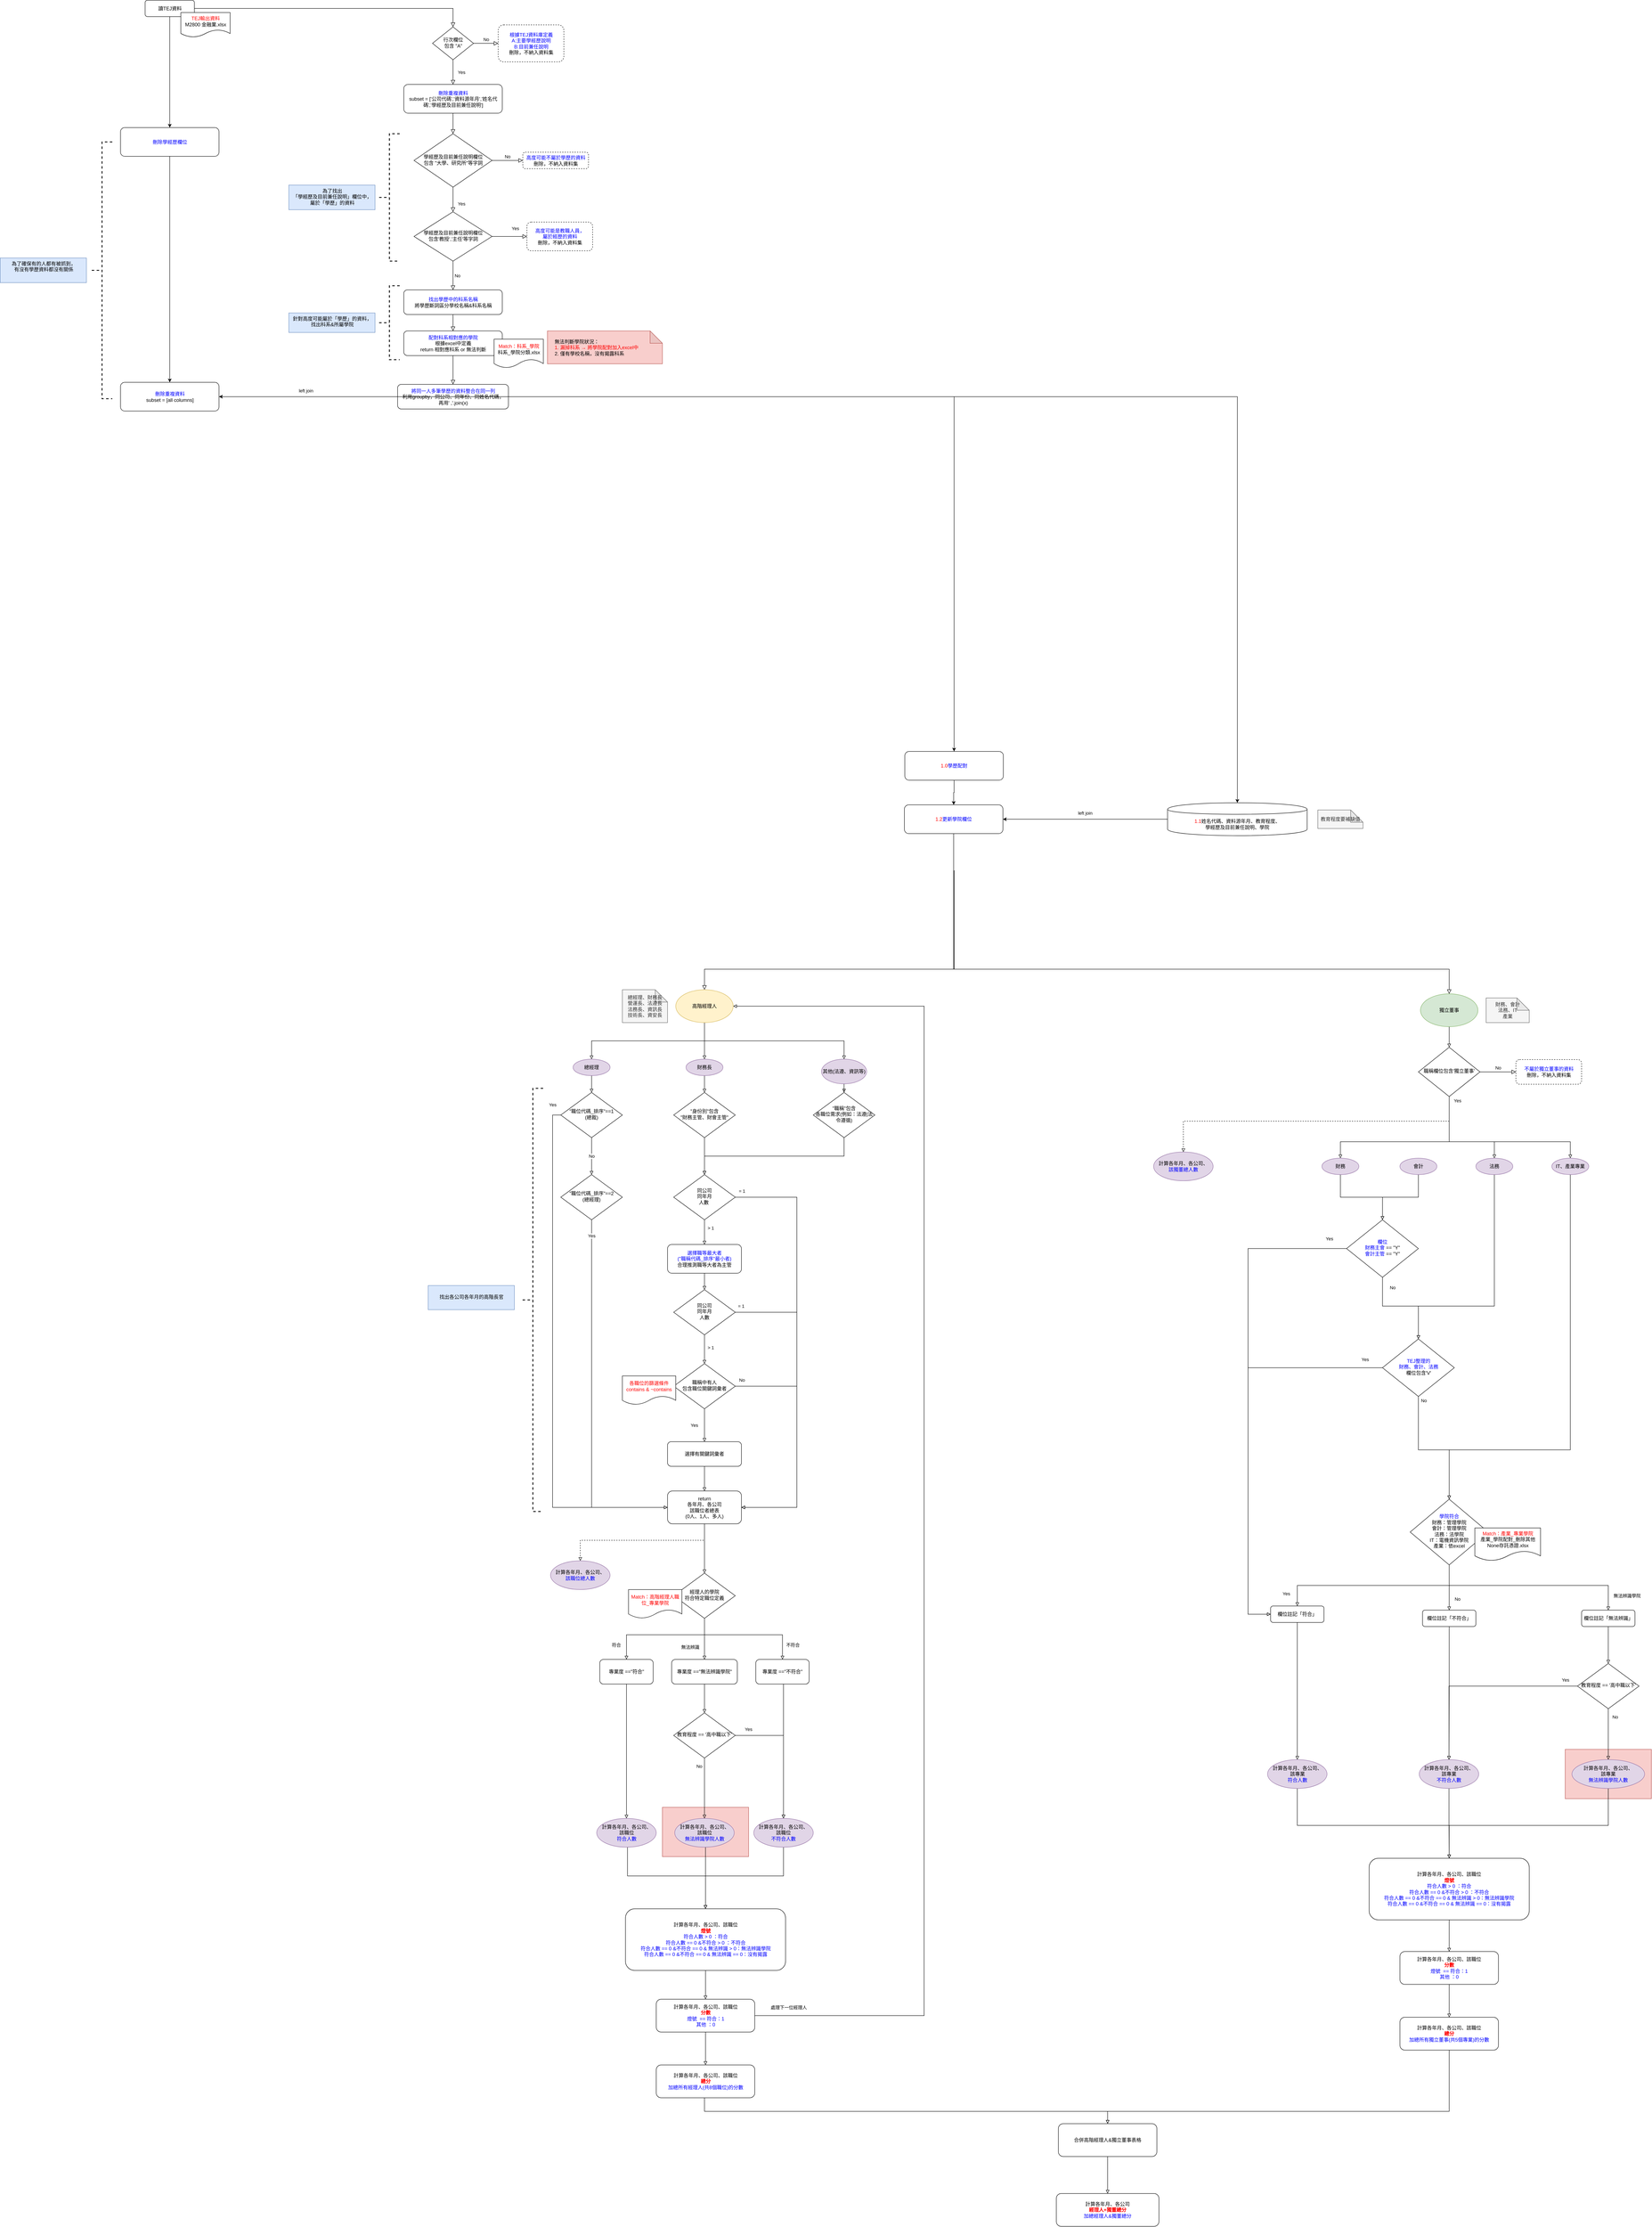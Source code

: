 <mxfile version="13.7.9" type="device"><diagram id="C5RBs43oDa-KdzZeNtuy" name="Page-1"><mxGraphModel dx="5224" dy="3943" grid="1" gridSize="10" guides="1" tooltips="1" connect="1" arrows="1" fold="1" page="1" pageScale="1" pageWidth="827" pageHeight="1169" math="0" shadow="0"><root><mxCell id="WIyWlLk6GJQsqaUBKTNV-0"/><mxCell id="WIyWlLk6GJQsqaUBKTNV-1" parent="WIyWlLk6GJQsqaUBKTNV-0"/><mxCell id="rvyFq_8QvXtlD0rD8RxL-137" value="" style="verticalLabelPosition=bottom;verticalAlign=top;html=1;shape=mxgraph.basic.rect;fillColor2=none;strokeWidth=1;size=20;indent=5;align=left;fillColor=#f8cecc;strokeColor=#b85450;" parent="WIyWlLk6GJQsqaUBKTNV-1" vertex="1"><mxGeometry x="1359.5" y="3039" width="210" height="120" as="geometry"/></mxCell><mxCell id="rvyFq_8QvXtlD0rD8RxL-136" value="" style="verticalLabelPosition=bottom;verticalAlign=top;html=1;shape=mxgraph.basic.rect;fillColor2=none;strokeWidth=1;size=20;indent=5;align=left;fillColor=#f8cecc;strokeColor=#b85450;" parent="WIyWlLk6GJQsqaUBKTNV-1" vertex="1"><mxGeometry x="-839.5" y="3180" width="210" height="120" as="geometry"/></mxCell><mxCell id="xKbTdakuD-3X9gBTIXZt-91" value="Yes" style="edgeStyle=orthogonalEdgeStyle;rounded=0;orthogonalLoop=1;jettySize=auto;html=1;exitX=0.5;exitY=1;exitDx=0;exitDy=0;endArrow=block;endFill=0;fontColor=#000000;entryX=0.5;entryY=0;entryDx=0;entryDy=0;" parent="WIyWlLk6GJQsqaUBKTNV-1" source="xKbTdakuD-3X9gBTIXZt-99" target="rvyFq_8QvXtlD0rD8RxL-77" edge="1"><mxGeometry x="-0.952" y="20" relative="1" as="geometry"><mxPoint x="1077" y="1469" as="sourcePoint"/><mxPoint x="1077" y="1590" as="targetPoint"/><Array as="points"><mxPoint x="1077" y="1560"/><mxPoint x="812" y="1560"/></Array><mxPoint as="offset"/></mxGeometry></mxCell><mxCell id="xKbTdakuD-3X9gBTIXZt-100" value="" style="edgeStyle=orthogonalEdgeStyle;rounded=0;orthogonalLoop=1;jettySize=auto;html=1;endArrow=block;endFill=0;fontColor=#000000;" parent="WIyWlLk6GJQsqaUBKTNV-1" source="xKbTdakuD-3X9gBTIXZt-45" target="xKbTdakuD-3X9gBTIXZt-99" edge="1"><mxGeometry relative="1" as="geometry"/></mxCell><mxCell id="xKbTdakuD-3X9gBTIXZt-45" value="獨立董事" style="ellipse;whiteSpace=wrap;html=1;align=center;fillColor=#d5e8d4;strokeColor=#82b366;" parent="WIyWlLk6GJQsqaUBKTNV-1" vertex="1"><mxGeometry x="1007" y="1200" width="140" height="80" as="geometry"/></mxCell><mxCell id="xKbTdakuD-3X9gBTIXZt-46" value="" style="rounded=0;html=1;jettySize=auto;orthogonalLoop=1;fontSize=11;endArrow=block;endFill=0;endSize=8;strokeWidth=1;shadow=0;labelBackgroundColor=none;edgeStyle=orthogonalEdgeStyle;exitX=0.5;exitY=1;exitDx=0;exitDy=0;entryX=0.5;entryY=0;entryDx=0;entryDy=0;" parent="WIyWlLk6GJQsqaUBKTNV-1" source="jXOqm_7uWf04aBcR4_aA-45" target="rvyFq_8QvXtlD0rD8RxL-0" edge="1"><mxGeometry y="20" relative="1" as="geometry"><mxPoint as="offset"/><mxPoint x="-50" y="1100" as="sourcePoint"/><mxPoint x="-1080" y="1170" as="targetPoint"/><Array as="points"><mxPoint x="-129" y="900"/><mxPoint x="-129" y="1140"/><mxPoint x="-737" y="1140"/></Array></mxGeometry></mxCell><mxCell id="xKbTdakuD-3X9gBTIXZt-47" value="" style="rounded=0;html=1;jettySize=auto;orthogonalLoop=1;fontSize=11;endArrow=block;endFill=0;endSize=8;strokeWidth=1;shadow=0;labelBackgroundColor=none;edgeStyle=orthogonalEdgeStyle;entryX=0.5;entryY=0;entryDx=0;entryDy=0;exitX=0.5;exitY=1;exitDx=0;exitDy=0;" parent="WIyWlLk6GJQsqaUBKTNV-1" source="jXOqm_7uWf04aBcR4_aA-45" target="xKbTdakuD-3X9gBTIXZt-45" edge="1"><mxGeometry y="20" relative="1" as="geometry"><mxPoint as="offset"/><mxPoint x="240" y="990" as="sourcePoint"/><mxPoint x="240" y="1060" as="targetPoint"/><Array as="points"><mxPoint x="-130" y="810"/><mxPoint x="-130" y="1140"/><mxPoint x="1077" y="1140"/></Array></mxGeometry></mxCell><mxCell id="xKbTdakuD-3X9gBTIXZt-49" value="總經理、財務長&lt;br&gt;營運長、法遵長&lt;br&gt;法務長、資訊長&lt;br&gt;技術長、資安長" style="shape=note;whiteSpace=wrap;html=1;backgroundOutline=1;darkOpacity=0.05;align=center;fillColor=#f5f5f5;strokeColor=#666666;fontColor=#333333;" parent="WIyWlLk6GJQsqaUBKTNV-1" vertex="1"><mxGeometry x="-937" y="1190" width="110" height="80" as="geometry"/></mxCell><mxCell id="rvyFq_8QvXtlD0rD8RxL-93" value="Yes" style="edgeStyle=orthogonalEdgeStyle;rounded=0;orthogonalLoop=1;jettySize=auto;html=1;entryX=0;entryY=0.5;entryDx=0;entryDy=0;endArrow=block;endFill=0;exitX=0;exitY=0.5;exitDx=0;exitDy=0;" parent="WIyWlLk6GJQsqaUBKTNV-1" source="rvyFq_8QvXtlD0rD8RxL-90" target="xKbTdakuD-3X9gBTIXZt-96" edge="1"><mxGeometry x="-0.91" y="-20" relative="1" as="geometry"><mxPoint x="724.5" y="2070" as="sourcePoint"/><Array as="points"><mxPoint x="587" y="2110"/><mxPoint x="587" y="2710"/></Array><mxPoint x="1" as="offset"/></mxGeometry></mxCell><mxCell id="xKbTdakuD-3X9gBTIXZt-95" value="Yes" style="edgeStyle=orthogonalEdgeStyle;rounded=0;orthogonalLoop=1;jettySize=auto;html=1;endArrow=block;endFill=0;fontColor=#000000;entryX=0.5;entryY=0;entryDx=0;entryDy=0;exitX=0.5;exitY=1;exitDx=0;exitDy=0;" parent="WIyWlLk6GJQsqaUBKTNV-1" source="xKbTdakuD-3X9gBTIXZt-89" target="xKbTdakuD-3X9gBTIXZt-96" edge="1"><mxGeometry x="0.872" y="-27" relative="1" as="geometry"><mxPoint x="1077" y="2500" as="targetPoint"/><mxPoint as="offset"/></mxGeometry></mxCell><mxCell id="xKbTdakuD-3X9gBTIXZt-105" value="No" style="edgeStyle=orthogonalEdgeStyle;rounded=0;orthogonalLoop=1;jettySize=auto;html=1;entryX=0.5;entryY=0;entryDx=0;entryDy=0;endArrow=block;endFill=0;fontColor=#000000;" parent="WIyWlLk6GJQsqaUBKTNV-1" source="xKbTdakuD-3X9gBTIXZt-89" target="xKbTdakuD-3X9gBTIXZt-104" edge="1"><mxGeometry x="0.5" y="20" relative="1" as="geometry"><Array as="points"><mxPoint x="1077" y="2650"/><mxPoint x="1077" y="2650"/></Array><mxPoint as="offset"/></mxGeometry></mxCell><mxCell id="xKbTdakuD-3X9gBTIXZt-107" value="無法辨識學院" style="edgeStyle=orthogonalEdgeStyle;rounded=0;orthogonalLoop=1;jettySize=auto;html=1;entryX=0.5;entryY=0;entryDx=0;entryDy=0;endArrow=block;endFill=0;fontColor=#000000;exitX=0.5;exitY=1;exitDx=0;exitDy=0;" parent="WIyWlLk6GJQsqaUBKTNV-1" source="xKbTdakuD-3X9gBTIXZt-89" target="xKbTdakuD-3X9gBTIXZt-106" edge="1"><mxGeometry x="0.86" y="45" relative="1" as="geometry"><mxPoint as="offset"/><Array as="points"><mxPoint x="1077" y="2640"/><mxPoint x="1465" y="2640"/></Array></mxGeometry></mxCell><mxCell id="xKbTdakuD-3X9gBTIXZt-89" value="&lt;font color=&quot;#0000ff&quot;&gt;學院符合&lt;/font&gt;&lt;br&gt;財務：管理學院&lt;br&gt;會計：管理學院&lt;br&gt;法務：法學院&lt;br&gt;IT：電機資訊學院&lt;br&gt;產業：依excel" style="rhombus;whiteSpace=wrap;html=1;shadow=0;fontFamily=Helvetica;fontSize=12;align=center;strokeWidth=1;spacing=6;spacingTop=-4;" parent="WIyWlLk6GJQsqaUBKTNV-1" vertex="1"><mxGeometry x="982" y="2430" width="190" height="160" as="geometry"/></mxCell><mxCell id="xKbTdakuD-3X9gBTIXZt-1" value="&lt;font color=&quot;#ff0000&quot;&gt;Match：產業_專業學院&lt;/font&gt;&lt;br&gt;產業_學院配對_刪除其他None存託憑證.xlsx" style="shape=document;whiteSpace=wrap;html=1;boundedLbl=1;" parent="WIyWlLk6GJQsqaUBKTNV-1" vertex="1"><mxGeometry x="1139.5" y="2500" width="160" height="80" as="geometry"/></mxCell><mxCell id="xKbTdakuD-3X9gBTIXZt-92" value="財務、會計&lt;br&gt;法務、IT&lt;br&gt;產業" style="shape=note;whiteSpace=wrap;html=1;backgroundOutline=1;darkOpacity=0.05;align=center;fillColor=#f5f5f5;strokeColor=#666666;fontColor=#333333;" parent="WIyWlLk6GJQsqaUBKTNV-1" vertex="1"><mxGeometry x="1167" y="1210" width="105" height="60" as="geometry"/></mxCell><mxCell id="rvyFq_8QvXtlD0rD8RxL-108" style="edgeStyle=orthogonalEdgeStyle;rounded=0;orthogonalLoop=1;jettySize=auto;html=1;entryX=0.5;entryY=0;entryDx=0;entryDy=0;endArrow=block;endFill=0;" parent="WIyWlLk6GJQsqaUBKTNV-1" source="xKbTdakuD-3X9gBTIXZt-96" target="rvyFq_8QvXtlD0rD8RxL-98" edge="1"><mxGeometry relative="1" as="geometry"/></mxCell><mxCell id="xKbTdakuD-3X9gBTIXZt-96" value="欄位註記「符合」" style="rounded=1;whiteSpace=wrap;html=1;fontSize=12;glass=0;strokeWidth=1;shadow=0;" parent="WIyWlLk6GJQsqaUBKTNV-1" vertex="1"><mxGeometry x="642" y="2690" width="130" height="40" as="geometry"/></mxCell><mxCell id="rvyFq_8QvXtlD0rD8RxL-133" style="edgeStyle=orthogonalEdgeStyle;rounded=0;orthogonalLoop=1;jettySize=auto;html=1;entryX=0.5;entryY=0;entryDx=0;entryDy=0;endArrow=block;endFill=0;" parent="WIyWlLk6GJQsqaUBKTNV-1" source="xKbTdakuD-3X9gBTIXZt-99" target="rvyFq_8QvXtlD0rD8RxL-79" edge="1"><mxGeometry relative="1" as="geometry"><Array as="points"><mxPoint x="1077" y="1560"/><mxPoint x="1187" y="1560"/></Array></mxGeometry></mxCell><mxCell id="rvyFq_8QvXtlD0rD8RxL-134" style="edgeStyle=orthogonalEdgeStyle;rounded=0;orthogonalLoop=1;jettySize=auto;html=1;entryX=0.5;entryY=0;entryDx=0;entryDy=0;endArrow=block;endFill=0;" parent="WIyWlLk6GJQsqaUBKTNV-1" source="xKbTdakuD-3X9gBTIXZt-99" target="rvyFq_8QvXtlD0rD8RxL-80" edge="1"><mxGeometry relative="1" as="geometry"><Array as="points"><mxPoint x="1077" y="1560"/><mxPoint x="1372" y="1560"/></Array></mxGeometry></mxCell><mxCell id="xKbTdakuD-3X9gBTIXZt-99" value="&lt;font&gt;職稱欄位包含'獨立董事'&lt;/font&gt;" style="rhombus;whiteSpace=wrap;html=1;shadow=0;fontFamily=Helvetica;fontSize=12;align=center;strokeWidth=1;spacing=6;spacingTop=-4;fontColor=#000000;" parent="WIyWlLk6GJQsqaUBKTNV-1" vertex="1"><mxGeometry x="1002" y="1330" width="150" height="120" as="geometry"/></mxCell><mxCell id="rvyFq_8QvXtlD0rD8RxL-109" style="edgeStyle=orthogonalEdgeStyle;rounded=0;orthogonalLoop=1;jettySize=auto;html=1;endArrow=block;endFill=0;" parent="WIyWlLk6GJQsqaUBKTNV-1" source="xKbTdakuD-3X9gBTIXZt-104" target="rvyFq_8QvXtlD0rD8RxL-100" edge="1"><mxGeometry relative="1" as="geometry"/></mxCell><mxCell id="xKbTdakuD-3X9gBTIXZt-104" value="欄位註記「不符合」" style="rounded=1;whiteSpace=wrap;html=1;fontSize=12;glass=0;strokeWidth=1;shadow=0;" parent="WIyWlLk6GJQsqaUBKTNV-1" vertex="1"><mxGeometry x="1012" y="2700" width="130" height="40" as="geometry"/></mxCell><mxCell id="rvyFq_8QvXtlD0rD8RxL-110" value="No" style="edgeStyle=orthogonalEdgeStyle;rounded=0;orthogonalLoop=1;jettySize=auto;html=1;entryX=0.5;entryY=0;entryDx=0;entryDy=0;endArrow=block;endFill=0;" parent="WIyWlLk6GJQsqaUBKTNV-1" source="jXOqm_7uWf04aBcR4_aA-56" target="rvyFq_8QvXtlD0rD8RxL-102" edge="1"><mxGeometry x="-0.677" y="16" relative="1" as="geometry"><mxPoint as="offset"/></mxGeometry></mxCell><mxCell id="xKbTdakuD-3X9gBTIXZt-106" value="欄位註記「無法辨識」" style="rounded=1;whiteSpace=wrap;html=1;fontSize=12;glass=0;strokeWidth=1;shadow=0;" parent="WIyWlLk6GJQsqaUBKTNV-1" vertex="1"><mxGeometry x="1399.5" y="2700" width="130" height="40" as="geometry"/></mxCell><mxCell id="rvyFq_8QvXtlD0rD8RxL-38" style="edgeStyle=orthogonalEdgeStyle;rounded=0;orthogonalLoop=1;jettySize=auto;html=1;entryX=0.5;entryY=0;entryDx=0;entryDy=0;endArrow=block;endFill=0;exitX=0.5;exitY=1;exitDx=0;exitDy=0;" parent="WIyWlLk6GJQsqaUBKTNV-1" source="rvyFq_8QvXtlD0rD8RxL-0" target="rvyFq_8QvXtlD0rD8RxL-2" edge="1"><mxGeometry relative="1" as="geometry"/></mxCell><mxCell id="rvyFq_8QvXtlD0rD8RxL-39" style="edgeStyle=orthogonalEdgeStyle;rounded=0;orthogonalLoop=1;jettySize=auto;html=1;entryX=0.5;entryY=0;entryDx=0;entryDy=0;endArrow=block;endFill=0;" parent="WIyWlLk6GJQsqaUBKTNV-1" source="rvyFq_8QvXtlD0rD8RxL-0" target="rvyFq_8QvXtlD0rD8RxL-7" edge="1"><mxGeometry relative="1" as="geometry"/></mxCell><mxCell id="rvyFq_8QvXtlD0rD8RxL-40" style="edgeStyle=orthogonalEdgeStyle;rounded=0;orthogonalLoop=1;jettySize=auto;html=1;entryX=0.5;entryY=0;entryDx=0;entryDy=0;endArrow=block;endFill=0;exitX=0.5;exitY=1;exitDx=0;exitDy=0;" parent="WIyWlLk6GJQsqaUBKTNV-1" source="rvyFq_8QvXtlD0rD8RxL-0" target="rvyFq_8QvXtlD0rD8RxL-8" edge="1"><mxGeometry relative="1" as="geometry"/></mxCell><mxCell id="rvyFq_8QvXtlD0rD8RxL-0" value="高階經理人" style="ellipse;whiteSpace=wrap;html=1;align=center;fillColor=#fff2cc;strokeColor=#d6b656;" parent="WIyWlLk6GJQsqaUBKTNV-1" vertex="1"><mxGeometry x="-807" y="1190" width="140" height="80" as="geometry"/></mxCell><mxCell id="rvyFq_8QvXtlD0rD8RxL-4" style="edgeStyle=orthogonalEdgeStyle;rounded=0;orthogonalLoop=1;jettySize=auto;html=1;endArrow=block;endFill=0;entryX=0.5;entryY=0;entryDx=0;entryDy=0;" parent="WIyWlLk6GJQsqaUBKTNV-1" source="rvyFq_8QvXtlD0rD8RxL-2" target="rvyFq_8QvXtlD0rD8RxL-5" edge="1"><mxGeometry relative="1" as="geometry"><mxPoint x="-1012" y="1470" as="targetPoint"/></mxGeometry></mxCell><mxCell id="rvyFq_8QvXtlD0rD8RxL-2" value="總經理" style="ellipse;whiteSpace=wrap;html=1;align=center;fillColor=#e1d5e7;strokeColor=#9673a6;" parent="WIyWlLk6GJQsqaUBKTNV-1" vertex="1"><mxGeometry x="-1057" y="1359" width="90" height="40" as="geometry"/></mxCell><mxCell id="rvyFq_8QvXtlD0rD8RxL-16" value="Yes" style="edgeStyle=orthogonalEdgeStyle;rounded=0;orthogonalLoop=1;jettySize=auto;html=1;entryX=0;entryY=0.5;entryDx=0;entryDy=0;endArrow=block;endFill=0;exitX=0;exitY=0.5;exitDx=0;exitDy=0;" parent="WIyWlLk6GJQsqaUBKTNV-1" source="rvyFq_8QvXtlD0rD8RxL-5" target="rvyFq_8QvXtlD0rD8RxL-31" edge="1"><mxGeometry x="-0.968" y="-25" relative="1" as="geometry"><mxPoint x="25" y="-25" as="offset"/></mxGeometry></mxCell><mxCell id="jWnno5CmVCho9-sG1lIm-1" value="No" style="edgeStyle=orthogonalEdgeStyle;rounded=0;orthogonalLoop=1;jettySize=auto;html=1;endArrow=block;endFill=0;" parent="WIyWlLk6GJQsqaUBKTNV-1" source="rvyFq_8QvXtlD0rD8RxL-5" target="jWnno5CmVCho9-sG1lIm-0" edge="1"><mxGeometry relative="1" as="geometry"/></mxCell><mxCell id="rvyFq_8QvXtlD0rD8RxL-5" value="&quot;職位代碼_排序&quot;==1&lt;br&gt;(總裁)" style="rhombus;whiteSpace=wrap;html=1;shadow=0;fontFamily=Helvetica;fontSize=12;align=center;strokeWidth=1;spacing=6;spacingTop=-4;" parent="WIyWlLk6GJQsqaUBKTNV-1" vertex="1"><mxGeometry x="-1087" y="1440" width="150" height="110" as="geometry"/></mxCell><mxCell id="rvyFq_8QvXtlD0rD8RxL-10" style="edgeStyle=orthogonalEdgeStyle;rounded=0;orthogonalLoop=1;jettySize=auto;html=1;endArrow=block;endFill=0;" parent="WIyWlLk6GJQsqaUBKTNV-1" source="rvyFq_8QvXtlD0rD8RxL-7" target="rvyFq_8QvXtlD0rD8RxL-9" edge="1"><mxGeometry relative="1" as="geometry"/></mxCell><mxCell id="rvyFq_8QvXtlD0rD8RxL-7" value="財務長" style="ellipse;whiteSpace=wrap;html=1;align=center;fillColor=#e1d5e7;strokeColor=#9673a6;" parent="WIyWlLk6GJQsqaUBKTNV-1" vertex="1"><mxGeometry x="-782" y="1359" width="90" height="40" as="geometry"/></mxCell><mxCell id="rvyFq_8QvXtlD0rD8RxL-12" style="edgeStyle=orthogonalEdgeStyle;rounded=0;orthogonalLoop=1;jettySize=auto;html=1;endArrow=block;endFill=0;" parent="WIyWlLk6GJQsqaUBKTNV-1" source="rvyFq_8QvXtlD0rD8RxL-8" target="rvyFq_8QvXtlD0rD8RxL-11" edge="1"><mxGeometry relative="1" as="geometry"/></mxCell><mxCell id="rvyFq_8QvXtlD0rD8RxL-8" value="其他(法遵、資訊等)" style="ellipse;whiteSpace=wrap;html=1;align=center;fillColor=#e1d5e7;strokeColor=#9673a6;" parent="WIyWlLk6GJQsqaUBKTNV-1" vertex="1"><mxGeometry x="-452" y="1359" width="110" height="60" as="geometry"/></mxCell><mxCell id="rvyFq_8QvXtlD0rD8RxL-17" style="edgeStyle=orthogonalEdgeStyle;rounded=0;orthogonalLoop=1;jettySize=auto;html=1;entryX=0.5;entryY=0;entryDx=0;entryDy=0;endArrow=block;endFill=0;" parent="WIyWlLk6GJQsqaUBKTNV-1" source="rvyFq_8QvXtlD0rD8RxL-9" target="rvyFq_8QvXtlD0rD8RxL-15" edge="1"><mxGeometry relative="1" as="geometry"/></mxCell><mxCell id="rvyFq_8QvXtlD0rD8RxL-9" value="&quot;身份別&quot;包含&lt;br&gt;&quot;財務主管、財會主管&quot;" style="rhombus;whiteSpace=wrap;html=1;shadow=0;fontFamily=Helvetica;fontSize=12;align=center;strokeWidth=1;spacing=6;spacingTop=-4;" parent="WIyWlLk6GJQsqaUBKTNV-1" vertex="1"><mxGeometry x="-812" y="1440" width="150" height="110" as="geometry"/></mxCell><mxCell id="rvyFq_8QvXtlD0rD8RxL-18" style="edgeStyle=orthogonalEdgeStyle;rounded=0;orthogonalLoop=1;jettySize=auto;html=1;entryX=0.5;entryY=0;entryDx=0;entryDy=0;endArrow=block;endFill=0;exitX=0.5;exitY=1;exitDx=0;exitDy=0;" parent="WIyWlLk6GJQsqaUBKTNV-1" source="rvyFq_8QvXtlD0rD8RxL-11" target="rvyFq_8QvXtlD0rD8RxL-15" edge="1"><mxGeometry relative="1" as="geometry"/></mxCell><mxCell id="rvyFq_8QvXtlD0rD8RxL-11" value="&quot;職稱&quot;包含&lt;br&gt;各職位需求(例如：法遵|法令遵循)" style="rhombus;whiteSpace=wrap;html=1;shadow=0;fontFamily=Helvetica;fontSize=12;align=center;strokeWidth=1;spacing=6;spacingTop=-4;" parent="WIyWlLk6GJQsqaUBKTNV-1" vertex="1"><mxGeometry x="-472" y="1440" width="150" height="110" as="geometry"/></mxCell><mxCell id="rvyFq_8QvXtlD0rD8RxL-20" value="&amp;gt; 1" style="edgeStyle=orthogonalEdgeStyle;rounded=0;orthogonalLoop=1;jettySize=auto;html=1;endArrow=block;endFill=0;exitX=0.5;exitY=1;exitDx=0;exitDy=0;" parent="WIyWlLk6GJQsqaUBKTNV-1" source="rvyFq_8QvXtlD0rD8RxL-15" target="rvyFq_8QvXtlD0rD8RxL-19" edge="1"><mxGeometry x="-0.333" y="15" relative="1" as="geometry"><mxPoint as="offset"/></mxGeometry></mxCell><mxCell id="rvyFq_8QvXtlD0rD8RxL-33" value="= 1" style="edgeStyle=orthogonalEdgeStyle;rounded=0;orthogonalLoop=1;jettySize=auto;html=1;entryX=1;entryY=0.5;entryDx=0;entryDy=0;endArrow=block;endFill=0;exitX=1;exitY=0.5;exitDx=0;exitDy=0;" parent="WIyWlLk6GJQsqaUBKTNV-1" source="rvyFq_8QvXtlD0rD8RxL-15" target="rvyFq_8QvXtlD0rD8RxL-31" edge="1"><mxGeometry x="-0.972" y="15" relative="1" as="geometry"><Array as="points"><mxPoint x="-512" y="1695"/><mxPoint x="-512" y="2450"/></Array><mxPoint x="1" as="offset"/></mxGeometry></mxCell><mxCell id="rvyFq_8QvXtlD0rD8RxL-15" value="同公司&lt;br&gt;同年月&lt;br&gt;人數&amp;nbsp;" style="rhombus;whiteSpace=wrap;html=1;shadow=0;fontFamily=Helvetica;fontSize=12;align=center;strokeWidth=1;spacing=6;spacingTop=-4;" parent="WIyWlLk6GJQsqaUBKTNV-1" vertex="1"><mxGeometry x="-812" y="1640" width="150" height="110" as="geometry"/></mxCell><mxCell id="rvyFq_8QvXtlD0rD8RxL-22" value="" style="edgeStyle=orthogonalEdgeStyle;rounded=0;orthogonalLoop=1;jettySize=auto;html=1;entryX=0.5;entryY=0;entryDx=0;entryDy=0;endArrow=block;endFill=0;" parent="WIyWlLk6GJQsqaUBKTNV-1" source="rvyFq_8QvXtlD0rD8RxL-19" target="rvyFq_8QvXtlD0rD8RxL-21" edge="1"><mxGeometry x="0.143" y="15" relative="1" as="geometry"><mxPoint as="offset"/></mxGeometry></mxCell><mxCell id="rvyFq_8QvXtlD0rD8RxL-19" value="&lt;font color=&quot;#0000ff&quot;&gt;選擇職等最大者&lt;/font&gt;&lt;br&gt;&lt;font color=&quot;#0000ff&quot;&gt;(&quot;職稱代碼_排序&quot;最小者)&lt;/font&gt;&lt;br&gt;合理推測職等大者為主管" style="rounded=1;whiteSpace=wrap;html=1;fontSize=12;glass=0;strokeWidth=1;shadow=0;" parent="WIyWlLk6GJQsqaUBKTNV-1" vertex="1"><mxGeometry x="-827" y="1810" width="180" height="70" as="geometry"/></mxCell><mxCell id="rvyFq_8QvXtlD0rD8RxL-24" value="&amp;gt; 1" style="edgeStyle=orthogonalEdgeStyle;rounded=0;orthogonalLoop=1;jettySize=auto;html=1;entryX=0.5;entryY=0;entryDx=0;entryDy=0;endArrow=block;endFill=0;" parent="WIyWlLk6GJQsqaUBKTNV-1" source="rvyFq_8QvXtlD0rD8RxL-21" target="rvyFq_8QvXtlD0rD8RxL-30" edge="1"><mxGeometry x="-0.143" y="15" relative="1" as="geometry"><mxPoint x="-737.0" y="2080" as="targetPoint"/><mxPoint y="1" as="offset"/></mxGeometry></mxCell><mxCell id="rvyFq_8QvXtlD0rD8RxL-34" value="= 1" style="edgeStyle=orthogonalEdgeStyle;rounded=0;orthogonalLoop=1;jettySize=auto;html=1;entryX=1;entryY=0.5;entryDx=0;entryDy=0;endArrow=block;endFill=0;" parent="WIyWlLk6GJQsqaUBKTNV-1" source="rvyFq_8QvXtlD0rD8RxL-21" target="rvyFq_8QvXtlD0rD8RxL-31" edge="1"><mxGeometry x="-0.961" y="15" relative="1" as="geometry"><Array as="points"><mxPoint x="-512" y="1975"/><mxPoint x="-512" y="2450"/></Array><mxPoint x="-1" as="offset"/></mxGeometry></mxCell><mxCell id="rvyFq_8QvXtlD0rD8RxL-21" value="同公司&lt;br&gt;同年月&lt;br&gt;人數" style="rhombus;whiteSpace=wrap;html=1;shadow=0;fontFamily=Helvetica;fontSize=12;align=center;strokeWidth=1;spacing=6;spacingTop=-4;" parent="WIyWlLk6GJQsqaUBKTNV-1" vertex="1"><mxGeometry x="-812" y="1920" width="150" height="110" as="geometry"/></mxCell><mxCell id="rvyFq_8QvXtlD0rD8RxL-27" value="Yes" style="edgeStyle=orthogonalEdgeStyle;rounded=0;orthogonalLoop=1;jettySize=auto;html=1;entryX=0.5;entryY=0;entryDx=0;entryDy=0;endArrow=block;endFill=0;exitX=0.5;exitY=1;exitDx=0;exitDy=0;" parent="WIyWlLk6GJQsqaUBKTNV-1" source="rvyFq_8QvXtlD0rD8RxL-30" target="rvyFq_8QvXtlD0rD8RxL-37" edge="1"><mxGeometry y="-25" relative="1" as="geometry"><mxPoint x="-737.0" y="2300" as="sourcePoint"/><mxPoint x="-737.0" y="2270" as="targetPoint"/><mxPoint as="offset"/></mxGeometry></mxCell><mxCell id="rvyFq_8QvXtlD0rD8RxL-32" style="edgeStyle=orthogonalEdgeStyle;rounded=0;orthogonalLoop=1;jettySize=auto;html=1;entryX=0.5;entryY=0;entryDx=0;entryDy=0;endArrow=block;endFill=0;exitX=0.5;exitY=1;exitDx=0;exitDy=0;" parent="WIyWlLk6GJQsqaUBKTNV-1" source="rvyFq_8QvXtlD0rD8RxL-37" target="rvyFq_8QvXtlD0rD8RxL-31" edge="1"><mxGeometry relative="1" as="geometry"><mxPoint x="-737.0" y="2380.0" as="sourcePoint"/></mxGeometry></mxCell><mxCell id="rvyFq_8QvXtlD0rD8RxL-36" value="No" style="edgeStyle=orthogonalEdgeStyle;rounded=0;orthogonalLoop=1;jettySize=auto;html=1;entryX=1;entryY=0.5;entryDx=0;entryDy=0;endArrow=block;endFill=0;" parent="WIyWlLk6GJQsqaUBKTNV-1" source="rvyFq_8QvXtlD0rD8RxL-30" target="rvyFq_8QvXtlD0rD8RxL-31" edge="1"><mxGeometry x="-0.949" y="15" relative="1" as="geometry"><mxPoint x="-637.0" y="2270" as="targetPoint"/><Array as="points"><mxPoint x="-512" y="2155"/><mxPoint x="-512" y="2450"/></Array><mxPoint x="1" as="offset"/></mxGeometry></mxCell><mxCell id="rvyFq_8QvXtlD0rD8RxL-30" value="職稱中有人&lt;br&gt;包含職位關鍵詞彙者" style="rhombus;whiteSpace=wrap;html=1;shadow=0;fontFamily=Helvetica;fontSize=12;align=center;strokeWidth=1;spacing=6;spacingTop=-4;" parent="WIyWlLk6GJQsqaUBKTNV-1" vertex="1"><mxGeometry x="-812" y="2100" width="150" height="110" as="geometry"/></mxCell><mxCell id="rvyFq_8QvXtlD0rD8RxL-25" value="&lt;font color=&quot;#ff0000&quot;&gt;各職位的篩選條件&lt;br&gt;contains &amp;amp; ~contains&lt;/font&gt;" style="shape=document;whiteSpace=wrap;html=1;boundedLbl=1;" parent="WIyWlLk6GJQsqaUBKTNV-1" vertex="1"><mxGeometry x="-937" y="2130" width="130" height="70" as="geometry"/></mxCell><mxCell id="rvyFq_8QvXtlD0rD8RxL-44" style="edgeStyle=orthogonalEdgeStyle;rounded=0;orthogonalLoop=1;jettySize=auto;html=1;endArrow=block;endFill=0;entryX=0.5;entryY=0;entryDx=0;entryDy=0;dashed=1;" parent="WIyWlLk6GJQsqaUBKTNV-1" source="rvyFq_8QvXtlD0rD8RxL-31" target="rvyFq_8QvXtlD0rD8RxL-54" edge="1"><mxGeometry relative="1" as="geometry"><mxPoint x="-737.0" y="2560" as="targetPoint"/><Array as="points"><mxPoint x="-737" y="2530"/><mxPoint x="-1039" y="2530"/></Array></mxGeometry></mxCell><mxCell id="rvyFq_8QvXtlD0rD8RxL-31" value="return&lt;br&gt;各年月、各公司&lt;br&gt;該職位者總表&lt;br&gt;(0人、1人、多人)" style="rounded=1;whiteSpace=wrap;html=1;fontSize=12;glass=0;strokeWidth=1;shadow=0;" parent="WIyWlLk6GJQsqaUBKTNV-1" vertex="1"><mxGeometry x="-827" y="2410" width="180" height="80" as="geometry"/></mxCell><mxCell id="rvyFq_8QvXtlD0rD8RxL-37" value="選擇有關鍵詞彙者" style="rounded=1;whiteSpace=wrap;html=1;fontSize=12;glass=0;strokeWidth=1;shadow=0;" parent="WIyWlLk6GJQsqaUBKTNV-1" vertex="1"><mxGeometry x="-827" y="2290" width="180" height="60" as="geometry"/></mxCell><mxCell id="rvyFq_8QvXtlD0rD8RxL-46" value="符合" style="edgeStyle=orthogonalEdgeStyle;rounded=0;orthogonalLoop=1;jettySize=auto;html=1;entryX=0.5;entryY=0;entryDx=0;entryDy=0;endArrow=block;endFill=0;" parent="WIyWlLk6GJQsqaUBKTNV-1" source="rvyFq_8QvXtlD0rD8RxL-42" target="rvyFq_8QvXtlD0rD8RxL-45" edge="1"><mxGeometry x="0.76" y="-25" relative="1" as="geometry"><Array as="points"><mxPoint x="-737" y="2760"/><mxPoint x="-927" y="2760"/></Array><mxPoint as="offset"/></mxGeometry></mxCell><mxCell id="rvyFq_8QvXtlD0rD8RxL-50" value="無法辨識" style="edgeStyle=orthogonalEdgeStyle;rounded=0;orthogonalLoop=1;jettySize=auto;html=1;entryX=0.5;entryY=0;entryDx=0;entryDy=0;endArrow=block;endFill=0;" parent="WIyWlLk6GJQsqaUBKTNV-1" source="rvyFq_8QvXtlD0rD8RxL-42" target="rvyFq_8QvXtlD0rD8RxL-48" edge="1"><mxGeometry x="0.4" y="-35" relative="1" as="geometry"><mxPoint as="offset"/></mxGeometry></mxCell><mxCell id="rvyFq_8QvXtlD0rD8RxL-51" value="不符合" style="edgeStyle=orthogonalEdgeStyle;rounded=0;orthogonalLoop=1;jettySize=auto;html=1;entryX=0.5;entryY=0;entryDx=0;entryDy=0;endArrow=block;endFill=0;" parent="WIyWlLk6GJQsqaUBKTNV-1" source="rvyFq_8QvXtlD0rD8RxL-42" target="rvyFq_8QvXtlD0rD8RxL-47" edge="1"><mxGeometry x="0.76" y="25" relative="1" as="geometry"><Array as="points"><mxPoint x="-737" y="2760"/><mxPoint x="-547" y="2760"/></Array><mxPoint as="offset"/></mxGeometry></mxCell><mxCell id="rvyFq_8QvXtlD0rD8RxL-42" value="經理人的學院&lt;br&gt;符合特定職位定義" style="rhombus;whiteSpace=wrap;html=1;shadow=0;fontFamily=Helvetica;fontSize=12;align=center;strokeWidth=1;spacing=6;spacingTop=-4;" parent="WIyWlLk6GJQsqaUBKTNV-1" vertex="1"><mxGeometry x="-812" y="2610" width="150" height="110" as="geometry"/></mxCell><mxCell id="rvyFq_8QvXtlD0rD8RxL-43" value="&lt;font color=&quot;#ff0000&quot;&gt;Match：高階經理人職位_專業學院&lt;/font&gt;&lt;br&gt;" style="shape=document;whiteSpace=wrap;html=1;boundedLbl=1;" parent="WIyWlLk6GJQsqaUBKTNV-1" vertex="1"><mxGeometry x="-922" y="2650" width="130" height="70" as="geometry"/></mxCell><mxCell id="rvyFq_8QvXtlD0rD8RxL-59" style="edgeStyle=orthogonalEdgeStyle;rounded=0;orthogonalLoop=1;jettySize=auto;html=1;entryX=0.5;entryY=0;entryDx=0;entryDy=0;endArrow=block;endFill=0;" parent="WIyWlLk6GJQsqaUBKTNV-1" source="rvyFq_8QvXtlD0rD8RxL-45" target="rvyFq_8QvXtlD0rD8RxL-56" edge="1"><mxGeometry relative="1" as="geometry"/></mxCell><mxCell id="rvyFq_8QvXtlD0rD8RxL-45" value="專業度 ==&quot;符合&quot;" style="rounded=1;whiteSpace=wrap;html=1;fontSize=12;glass=0;strokeWidth=1;shadow=0;" parent="WIyWlLk6GJQsqaUBKTNV-1" vertex="1"><mxGeometry x="-992" y="2820" width="130" height="60" as="geometry"/></mxCell><mxCell id="rvyFq_8QvXtlD0rD8RxL-61" style="edgeStyle=orthogonalEdgeStyle;rounded=0;orthogonalLoop=1;jettySize=auto;html=1;entryX=0.5;entryY=0;entryDx=0;entryDy=0;endArrow=block;endFill=0;" parent="WIyWlLk6GJQsqaUBKTNV-1" source="rvyFq_8QvXtlD0rD8RxL-47" target="rvyFq_8QvXtlD0rD8RxL-58" edge="1"><mxGeometry relative="1" as="geometry"><Array as="points"><mxPoint x="-544" y="3044"/></Array></mxGeometry></mxCell><mxCell id="rvyFq_8QvXtlD0rD8RxL-47" value="專業度 ==&quot;不符合&quot;" style="rounded=1;whiteSpace=wrap;html=1;fontSize=12;glass=0;strokeWidth=1;shadow=0;" parent="WIyWlLk6GJQsqaUBKTNV-1" vertex="1"><mxGeometry x="-612" y="2820" width="130" height="60" as="geometry"/></mxCell><mxCell id="rvyFq_8QvXtlD0rD8RxL-60" style="edgeStyle=orthogonalEdgeStyle;rounded=0;orthogonalLoop=1;jettySize=auto;html=1;entryX=0.5;entryY=0;entryDx=0;entryDy=0;endArrow=block;endFill=0;" parent="WIyWlLk6GJQsqaUBKTNV-1" source="rvyFq_8QvXtlD0rD8RxL-48" target="jXOqm_7uWf04aBcR4_aA-53" edge="1"><mxGeometry relative="1" as="geometry"/></mxCell><mxCell id="rvyFq_8QvXtlD0rD8RxL-48" value="專業度 ==&quot;無法辨識學院&quot;" style="rounded=1;whiteSpace=wrap;html=1;fontSize=12;glass=0;strokeWidth=1;shadow=0;" parent="WIyWlLk6GJQsqaUBKTNV-1" vertex="1"><mxGeometry x="-817" y="2820" width="160" height="60" as="geometry"/></mxCell><mxCell id="rvyFq_8QvXtlD0rD8RxL-53" style="edgeStyle=orthogonalEdgeStyle;rounded=0;orthogonalLoop=1;jettySize=auto;html=1;endArrow=block;endFill=0;exitX=0.5;exitY=1;exitDx=0;exitDy=0;" parent="WIyWlLk6GJQsqaUBKTNV-1" source="rvyFq_8QvXtlD0rD8RxL-31" target="rvyFq_8QvXtlD0rD8RxL-42" edge="1"><mxGeometry relative="1" as="geometry"><mxPoint x="-737.0" y="2620" as="sourcePoint"/></mxGeometry></mxCell><mxCell id="rvyFq_8QvXtlD0rD8RxL-54" value="計算各年月、各公司、&lt;br&gt;&lt;font color=&quot;#0000ff&quot;&gt;該職位總人數&lt;/font&gt;" style="ellipse;whiteSpace=wrap;html=1;align=center;fillColor=#e1d5e7;strokeColor=#9673a6;" parent="WIyWlLk6GJQsqaUBKTNV-1" vertex="1"><mxGeometry x="-1112" y="2580" width="145" height="70" as="geometry"/></mxCell><mxCell id="rvyFq_8QvXtlD0rD8RxL-67" style="edgeStyle=orthogonalEdgeStyle;rounded=0;orthogonalLoop=1;jettySize=auto;html=1;entryX=0.5;entryY=0;entryDx=0;entryDy=0;endArrow=block;endFill=0;" parent="WIyWlLk6GJQsqaUBKTNV-1" source="rvyFq_8QvXtlD0rD8RxL-56" target="rvyFq_8QvXtlD0rD8RxL-66" edge="1"><mxGeometry relative="1" as="geometry"><Array as="points"><mxPoint x="-924.5" y="3347"/><mxPoint x="-734.5" y="3347"/></Array></mxGeometry></mxCell><mxCell id="rvyFq_8QvXtlD0rD8RxL-56" value="計算各年月、各公司、&lt;br&gt;該職位&lt;br&gt;&lt;font color=&quot;#0000ff&quot;&gt;符合人數&lt;/font&gt;" style="ellipse;whiteSpace=wrap;html=1;align=center;fillColor=#e1d5e7;strokeColor=#9673a6;" parent="WIyWlLk6GJQsqaUBKTNV-1" vertex="1"><mxGeometry x="-999.5" y="3207" width="145" height="70" as="geometry"/></mxCell><mxCell id="rvyFq_8QvXtlD0rD8RxL-68" style="edgeStyle=orthogonalEdgeStyle;rounded=0;orthogonalLoop=1;jettySize=auto;html=1;entryX=0.5;entryY=0;entryDx=0;entryDy=0;endArrow=block;endFill=0;" parent="WIyWlLk6GJQsqaUBKTNV-1" source="rvyFq_8QvXtlD0rD8RxL-57" target="rvyFq_8QvXtlD0rD8RxL-66" edge="1"><mxGeometry relative="1" as="geometry"><Array as="points"><mxPoint x="-734" y="3347"/></Array></mxGeometry></mxCell><mxCell id="rvyFq_8QvXtlD0rD8RxL-57" value="計算各年月、各公司、&lt;br&gt;該職位&lt;br&gt;&lt;font color=&quot;#0000ff&quot;&gt;無法辨識學院人數&lt;/font&gt;" style="ellipse;whiteSpace=wrap;html=1;align=center;fillColor=#e1d5e7;strokeColor=#9673a6;" parent="WIyWlLk6GJQsqaUBKTNV-1" vertex="1"><mxGeometry x="-809.5" y="3207" width="145" height="70" as="geometry"/></mxCell><mxCell id="rvyFq_8QvXtlD0rD8RxL-69" style="edgeStyle=orthogonalEdgeStyle;rounded=0;orthogonalLoop=1;jettySize=auto;html=1;entryX=0.5;entryY=0;entryDx=0;entryDy=0;endArrow=block;endFill=0;" parent="WIyWlLk6GJQsqaUBKTNV-1" source="rvyFq_8QvXtlD0rD8RxL-58" target="rvyFq_8QvXtlD0rD8RxL-66" edge="1"><mxGeometry relative="1" as="geometry"><Array as="points"><mxPoint x="-544.5" y="3347"/><mxPoint x="-734.5" y="3347"/></Array></mxGeometry></mxCell><mxCell id="rvyFq_8QvXtlD0rD8RxL-58" value="計算各年月、各公司、&lt;br&gt;該職位&lt;br&gt;&lt;font color=&quot;#0000ff&quot;&gt;不符合人數&lt;/font&gt;" style="ellipse;whiteSpace=wrap;html=1;align=center;fillColor=#e1d5e7;strokeColor=#9673a6;" parent="WIyWlLk6GJQsqaUBKTNV-1" vertex="1"><mxGeometry x="-617" y="3207" width="145" height="70" as="geometry"/></mxCell><mxCell id="rvyFq_8QvXtlD0rD8RxL-71" style="edgeStyle=orthogonalEdgeStyle;rounded=0;orthogonalLoop=1;jettySize=auto;html=1;entryX=0.5;entryY=0;entryDx=0;entryDy=0;endArrow=block;endFill=0;" parent="WIyWlLk6GJQsqaUBKTNV-1" source="rvyFq_8QvXtlD0rD8RxL-66" target="rvyFq_8QvXtlD0rD8RxL-70" edge="1"><mxGeometry relative="1" as="geometry"/></mxCell><mxCell id="rvyFq_8QvXtlD0rD8RxL-66" value="計算各年月、各公司、該職位&lt;br&gt;&lt;font color=&quot;#ff0000&quot;&gt;&lt;b&gt;燈號&lt;/b&gt;&lt;/font&gt;&lt;br&gt;&lt;font color=&quot;#0000ff&quot;&gt;符合人數 &amp;gt; 0 ：符合&lt;/font&gt;&lt;br&gt;&lt;font color=&quot;#0000ff&quot;&gt;符合人數 == 0 &amp;amp;不符合 &amp;gt; 0 ：不符合&lt;/font&gt;&lt;br&gt;&lt;span style=&quot;color: rgb(0 , 0 , 255)&quot;&gt;符合人數 == 0 &amp;amp;不符合 == 0 &amp;amp; 無法辨識 &amp;gt; 0：無法辨識學院&lt;br&gt;&lt;/span&gt;&lt;span style=&quot;color: rgb(0 , 0 , 255)&quot;&gt;符合人數 == 0 &amp;amp;不符合 == 0 &amp;amp; 無法辨識 == 0：沒有揭露&lt;/span&gt;&lt;font color=&quot;#0000ff&quot;&gt;&lt;br&gt;&lt;/font&gt;" style="rounded=1;whiteSpace=wrap;html=1;fontSize=12;glass=0;strokeWidth=1;shadow=0;" parent="WIyWlLk6GJQsqaUBKTNV-1" vertex="1"><mxGeometry x="-929.5" y="3427" width="390" height="150" as="geometry"/></mxCell><mxCell id="rvyFq_8QvXtlD0rD8RxL-73" style="edgeStyle=orthogonalEdgeStyle;rounded=0;orthogonalLoop=1;jettySize=auto;html=1;entryX=0.5;entryY=0;entryDx=0;entryDy=0;endArrow=block;endFill=0;" parent="WIyWlLk6GJQsqaUBKTNV-1" source="rvyFq_8QvXtlD0rD8RxL-70" target="rvyFq_8QvXtlD0rD8RxL-72" edge="1"><mxGeometry relative="1" as="geometry"/></mxCell><mxCell id="rvyFq_8QvXtlD0rD8RxL-74" value="處理下一位經理人" style="edgeStyle=orthogonalEdgeStyle;rounded=0;orthogonalLoop=1;jettySize=auto;html=1;entryX=1;entryY=0.5;entryDx=0;entryDy=0;endArrow=block;endFill=0;exitX=1;exitY=0.5;exitDx=0;exitDy=0;" parent="WIyWlLk6GJQsqaUBKTNV-1" source="rvyFq_8QvXtlD0rD8RxL-70" target="rvyFq_8QvXtlD0rD8RxL-0" edge="1"><mxGeometry x="-0.951" y="20" relative="1" as="geometry"><Array as="points"><mxPoint x="-202" y="3687"/><mxPoint x="-202" y="1230"/></Array><mxPoint x="1" as="offset"/></mxGeometry></mxCell><mxCell id="rvyFq_8QvXtlD0rD8RxL-70" value="計算各年月、各公司、該職位&lt;br&gt;&lt;font color=&quot;#ff0000&quot;&gt;&lt;b&gt;分數&lt;br&gt;&lt;/b&gt;&lt;/font&gt;&lt;font color=&quot;#0000ff&quot;&gt;燈號&amp;nbsp; == 符合：1&lt;/font&gt;&lt;br&gt;&lt;font color=&quot;#0000ff&quot;&gt;其他 ：0&lt;/font&gt;&lt;font color=&quot;#0000ff&quot;&gt;&lt;br&gt;&lt;/font&gt;" style="rounded=1;whiteSpace=wrap;html=1;fontSize=12;glass=0;strokeWidth=1;shadow=0;" parent="WIyWlLk6GJQsqaUBKTNV-1" vertex="1"><mxGeometry x="-854.5" y="3647" width="240" height="80" as="geometry"/></mxCell><mxCell id="rvyFq_8QvXtlD0rD8RxL-125" style="edgeStyle=orthogonalEdgeStyle;rounded=0;orthogonalLoop=1;jettySize=auto;html=1;entryX=0.5;entryY=0;entryDx=0;entryDy=0;endArrow=block;endFill=0;" parent="WIyWlLk6GJQsqaUBKTNV-1" source="rvyFq_8QvXtlD0rD8RxL-72" target="rvyFq_8QvXtlD0rD8RxL-124" edge="1"><mxGeometry relative="1" as="geometry"><Array as="points"><mxPoint x="-737" y="3920"/><mxPoint x="245" y="3920"/></Array></mxGeometry></mxCell><mxCell id="rvyFq_8QvXtlD0rD8RxL-72" value="計算各年月、各公司、該職位&lt;br&gt;&lt;font color=&quot;#ff0000&quot;&gt;&lt;b&gt;總分&lt;br&gt;&lt;/b&gt;&lt;/font&gt;&lt;font color=&quot;#0000ff&quot;&gt;加總所有經理人(共8個職位)的分數&lt;br&gt;&lt;/font&gt;" style="rounded=1;whiteSpace=wrap;html=1;fontSize=12;glass=0;strokeWidth=1;shadow=0;" parent="WIyWlLk6GJQsqaUBKTNV-1" vertex="1"><mxGeometry x="-854.5" y="3807" width="240" height="80" as="geometry"/></mxCell><mxCell id="rvyFq_8QvXtlD0rD8RxL-75" value="No" style="edgeStyle=orthogonalEdgeStyle;rounded=0;html=1;jettySize=auto;orthogonalLoop=1;fontSize=11;endArrow=block;endFill=0;endSize=8;strokeWidth=1;shadow=0;labelBackgroundColor=none;entryX=0;entryY=0.5;entryDx=0;entryDy=0;exitX=1;exitY=0.5;exitDx=0;exitDy=0;" parent="WIyWlLk6GJQsqaUBKTNV-1" source="xKbTdakuD-3X9gBTIXZt-99" target="rvyFq_8QvXtlD0rD8RxL-76" edge="1"><mxGeometry y="10" relative="1" as="geometry"><mxPoint as="offset"/><mxPoint x="1239.5" y="1384" as="targetPoint"/><mxPoint x="1164.5" y="1389" as="sourcePoint"/></mxGeometry></mxCell><mxCell id="rvyFq_8QvXtlD0rD8RxL-76" value="&lt;span style=&quot;color: rgb(0 , 0 , 255)&quot;&gt;不屬於獨立董事的資料&lt;/span&gt;&lt;br&gt;刪除，不納入資料集" style="rounded=1;whiteSpace=wrap;html=1;fontSize=12;glass=0;strokeWidth=1;shadow=0;dashed=1;" parent="WIyWlLk6GJQsqaUBKTNV-1" vertex="1"><mxGeometry x="1239.5" y="1360" width="160" height="60" as="geometry"/></mxCell><mxCell id="rvyFq_8QvXtlD0rD8RxL-84" style="edgeStyle=orthogonalEdgeStyle;rounded=0;orthogonalLoop=1;jettySize=auto;html=1;entryX=0.5;entryY=0;entryDx=0;entryDy=0;endArrow=block;endFill=0;" parent="WIyWlLk6GJQsqaUBKTNV-1" source="rvyFq_8QvXtlD0rD8RxL-77" target="rvyFq_8QvXtlD0rD8RxL-81" edge="1"><mxGeometry relative="1" as="geometry"/></mxCell><mxCell id="rvyFq_8QvXtlD0rD8RxL-77" value="財務" style="ellipse;whiteSpace=wrap;html=1;align=center;fillColor=#e1d5e7;strokeColor=#9673a6;" parent="WIyWlLk6GJQsqaUBKTNV-1" vertex="1"><mxGeometry x="767" y="1600" width="90" height="40" as="geometry"/></mxCell><mxCell id="rvyFq_8QvXtlD0rD8RxL-91" style="edgeStyle=orthogonalEdgeStyle;rounded=0;orthogonalLoop=1;jettySize=auto;html=1;entryX=0.5;entryY=0;entryDx=0;entryDy=0;endArrow=block;endFill=0;" parent="WIyWlLk6GJQsqaUBKTNV-1" source="rvyFq_8QvXtlD0rD8RxL-78" target="rvyFq_8QvXtlD0rD8RxL-81" edge="1"><mxGeometry relative="1" as="geometry"><mxPoint x="1002" y="1744" as="targetPoint"/></mxGeometry></mxCell><mxCell id="rvyFq_8QvXtlD0rD8RxL-78" value="會計" style="ellipse;whiteSpace=wrap;html=1;align=center;fillColor=#e1d5e7;strokeColor=#9673a6;" parent="WIyWlLk6GJQsqaUBKTNV-1" vertex="1"><mxGeometry x="957" y="1600" width="90" height="40" as="geometry"/></mxCell><mxCell id="rvyFq_8QvXtlD0rD8RxL-94" style="edgeStyle=orthogonalEdgeStyle;rounded=0;orthogonalLoop=1;jettySize=auto;html=1;entryX=0.5;entryY=0;entryDx=0;entryDy=0;endArrow=block;endFill=0;" parent="WIyWlLk6GJQsqaUBKTNV-1" source="rvyFq_8QvXtlD0rD8RxL-79" target="rvyFq_8QvXtlD0rD8RxL-90" edge="1"><mxGeometry relative="1" as="geometry"><Array as="points"><mxPoint x="1187" y="1960"/><mxPoint x="1002" y="1960"/></Array></mxGeometry></mxCell><mxCell id="rvyFq_8QvXtlD0rD8RxL-79" value="法務" style="ellipse;whiteSpace=wrap;html=1;align=center;fillColor=#e1d5e7;strokeColor=#9673a6;" parent="WIyWlLk6GJQsqaUBKTNV-1" vertex="1"><mxGeometry x="1142" y="1600" width="90" height="40" as="geometry"/></mxCell><mxCell id="rvyFq_8QvXtlD0rD8RxL-96" style="edgeStyle=orthogonalEdgeStyle;rounded=0;orthogonalLoop=1;jettySize=auto;html=1;entryX=0.5;entryY=0;entryDx=0;entryDy=0;endArrow=block;endFill=0;" parent="WIyWlLk6GJQsqaUBKTNV-1" source="rvyFq_8QvXtlD0rD8RxL-80" target="xKbTdakuD-3X9gBTIXZt-89" edge="1"><mxGeometry relative="1" as="geometry"><Array as="points"><mxPoint x="1372" y="2310"/><mxPoint x="1077" y="2310"/></Array></mxGeometry></mxCell><mxCell id="rvyFq_8QvXtlD0rD8RxL-80" value="IT、產業專業" style="ellipse;whiteSpace=wrap;html=1;align=center;fillColor=#e1d5e7;strokeColor=#9673a6;" parent="WIyWlLk6GJQsqaUBKTNV-1" vertex="1"><mxGeometry x="1327" y="1600" width="90" height="40" as="geometry"/></mxCell><mxCell id="rvyFq_8QvXtlD0rD8RxL-86" value="No" style="edgeStyle=orthogonalEdgeStyle;rounded=0;orthogonalLoop=1;jettySize=auto;html=1;entryX=0.5;entryY=0;entryDx=0;entryDy=0;endArrow=block;endFill=0;exitX=0.5;exitY=1;exitDx=0;exitDy=0;" parent="WIyWlLk6GJQsqaUBKTNV-1" source="rvyFq_8QvXtlD0rD8RxL-81" target="rvyFq_8QvXtlD0rD8RxL-90" edge="1"><mxGeometry x="-0.195" y="45" relative="1" as="geometry"><mxPoint x="812" y="2000" as="targetPoint"/><Array as="points"><mxPoint x="915" y="1960"/><mxPoint x="1002" y="1960"/></Array><mxPoint x="-1" as="offset"/></mxGeometry></mxCell><mxCell id="rvyFq_8QvXtlD0rD8RxL-88" value="Yes" style="edgeStyle=orthogonalEdgeStyle;rounded=0;orthogonalLoop=1;jettySize=auto;html=1;endArrow=block;endFill=0;exitX=0;exitY=0.5;exitDx=0;exitDy=0;" parent="WIyWlLk6GJQsqaUBKTNV-1" source="rvyFq_8QvXtlD0rD8RxL-81" target="xKbTdakuD-3X9gBTIXZt-96" edge="1"><mxGeometry x="-0.931" y="-24" relative="1" as="geometry"><Array as="points"><mxPoint x="587" y="1820"/><mxPoint x="587" y="2710"/></Array><mxPoint x="-1" as="offset"/></mxGeometry></mxCell><mxCell id="rvyFq_8QvXtlD0rD8RxL-81" value="&lt;span style=&quot;color: rgb(0 , 0 , 255)&quot;&gt;欄位&lt;/span&gt;&lt;font color=&quot;#0000ff&quot;&gt;&lt;br&gt;財務主會&amp;nbsp;&lt;/font&gt;== &quot;Y&quot;&lt;br&gt;&lt;font color=&quot;#0000ff&quot;&gt;會計主管&amp;nbsp;&lt;/font&gt;== &quot;Y&quot;" style="rhombus;whiteSpace=wrap;html=1;shadow=0;fontFamily=Helvetica;fontSize=12;align=center;strokeWidth=1;spacing=6;spacingTop=-4;" parent="WIyWlLk6GJQsqaUBKTNV-1" vertex="1"><mxGeometry x="827" y="1750" width="175" height="140" as="geometry"/></mxCell><mxCell id="rvyFq_8QvXtlD0rD8RxL-82" style="edgeStyle=orthogonalEdgeStyle;rounded=0;orthogonalLoop=1;jettySize=auto;html=1;endArrow=block;endFill=0;entryX=0.5;entryY=0;entryDx=0;entryDy=0;exitX=0.5;exitY=1;exitDx=0;exitDy=0;dashed=1;" parent="WIyWlLk6GJQsqaUBKTNV-1" source="xKbTdakuD-3X9gBTIXZt-99" target="rvyFq_8QvXtlD0rD8RxL-83" edge="1"><mxGeometry relative="1" as="geometry"><mxPoint x="817.0" y="1440" as="sourcePoint"/><mxPoint x="817.0" y="1510" as="targetPoint"/><Array as="points"><mxPoint x="1077" y="1510"/><mxPoint x="430" y="1510"/></Array></mxGeometry></mxCell><mxCell id="rvyFq_8QvXtlD0rD8RxL-83" value="計算各年月、各公司、&lt;br&gt;&lt;font color=&quot;#0000ff&quot;&gt;該獨董總人數&lt;/font&gt;" style="ellipse;whiteSpace=wrap;html=1;align=center;fillColor=#e1d5e7;strokeColor=#9673a6;" parent="WIyWlLk6GJQsqaUBKTNV-1" vertex="1"><mxGeometry x="357" y="1585" width="145" height="70" as="geometry"/></mxCell><mxCell id="rvyFq_8QvXtlD0rD8RxL-95" value="No" style="edgeStyle=orthogonalEdgeStyle;rounded=0;orthogonalLoop=1;jettySize=auto;html=1;entryX=0.5;entryY=0;entryDx=0;entryDy=0;endArrow=block;endFill=0;" parent="WIyWlLk6GJQsqaUBKTNV-1" source="rvyFq_8QvXtlD0rD8RxL-90" target="xKbTdakuD-3X9gBTIXZt-89" edge="1"><mxGeometry x="-0.12" y="120" relative="1" as="geometry"><Array as="points"><mxPoint x="1002" y="2310"/><mxPoint x="1077" y="2310"/></Array><mxPoint as="offset"/></mxGeometry></mxCell><mxCell id="rvyFq_8QvXtlD0rD8RxL-90" value="&lt;font color=&quot;#0000ff&quot;&gt;TEJ整理的&lt;br&gt;財務、會計、法務&lt;/font&gt;&lt;br&gt;欄位包含'V'" style="rhombus;whiteSpace=wrap;html=1;shadow=0;fontFamily=Helvetica;fontSize=12;align=center;strokeWidth=1;spacing=6;spacingTop=-4;" parent="WIyWlLk6GJQsqaUBKTNV-1" vertex="1"><mxGeometry x="914.5" y="2040" width="175" height="140" as="geometry"/></mxCell><mxCell id="rvyFq_8QvXtlD0rD8RxL-111" style="edgeStyle=orthogonalEdgeStyle;rounded=0;orthogonalLoop=1;jettySize=auto;html=1;entryX=0.5;entryY=0;entryDx=0;entryDy=0;endArrow=block;endFill=0;" parent="WIyWlLk6GJQsqaUBKTNV-1" source="rvyFq_8QvXtlD0rD8RxL-98" target="rvyFq_8QvXtlD0rD8RxL-104" edge="1"><mxGeometry relative="1" as="geometry"><Array as="points"><mxPoint x="707" y="3224"/><mxPoint x="1077" y="3224"/></Array></mxGeometry></mxCell><mxCell id="rvyFq_8QvXtlD0rD8RxL-98" value="計算各年月、各公司、&lt;br&gt;該專業&lt;br&gt;&lt;font color=&quot;#0000ff&quot;&gt;符合人數&lt;/font&gt;" style="ellipse;whiteSpace=wrap;html=1;align=center;fillColor=#e1d5e7;strokeColor=#9673a6;" parent="WIyWlLk6GJQsqaUBKTNV-1" vertex="1"><mxGeometry x="634.5" y="3064" width="145" height="70" as="geometry"/></mxCell><mxCell id="rvyFq_8QvXtlD0rD8RxL-112" style="edgeStyle=orthogonalEdgeStyle;rounded=0;orthogonalLoop=1;jettySize=auto;html=1;entryX=0.5;entryY=0;entryDx=0;entryDy=0;endArrow=block;endFill=0;" parent="WIyWlLk6GJQsqaUBKTNV-1" source="rvyFq_8QvXtlD0rD8RxL-100" target="rvyFq_8QvXtlD0rD8RxL-104" edge="1"><mxGeometry relative="1" as="geometry"/></mxCell><mxCell id="rvyFq_8QvXtlD0rD8RxL-100" value="計算各年月、各公司、&lt;br&gt;該專業&lt;br&gt;&lt;span style=&quot;color: rgb(0 , 0 , 255)&quot;&gt;不符合&lt;/span&gt;&lt;font color=&quot;#0000ff&quot;&gt;人數&lt;/font&gt;" style="ellipse;whiteSpace=wrap;html=1;align=center;fillColor=#e1d5e7;strokeColor=#9673a6;" parent="WIyWlLk6GJQsqaUBKTNV-1" vertex="1"><mxGeometry x="1004" y="3064" width="145" height="70" as="geometry"/></mxCell><mxCell id="rvyFq_8QvXtlD0rD8RxL-113" style="edgeStyle=orthogonalEdgeStyle;rounded=0;orthogonalLoop=1;jettySize=auto;html=1;entryX=0.5;entryY=0;entryDx=0;entryDy=0;endArrow=block;endFill=0;" parent="WIyWlLk6GJQsqaUBKTNV-1" source="rvyFq_8QvXtlD0rD8RxL-102" target="rvyFq_8QvXtlD0rD8RxL-104" edge="1"><mxGeometry relative="1" as="geometry"><Array as="points"><mxPoint x="1465" y="3224"/><mxPoint x="1077" y="3224"/></Array></mxGeometry></mxCell><mxCell id="rvyFq_8QvXtlD0rD8RxL-102" value="計算各年月、各公司、&lt;br&gt;該專業&lt;br&gt;&lt;span style=&quot;color: rgb(0 , 0 , 255)&quot;&gt;無法辨識學院&lt;/span&gt;&lt;font color=&quot;#0000ff&quot;&gt;人數&lt;/font&gt;" style="ellipse;whiteSpace=wrap;html=1;align=center;fillColor=#e1d5e7;strokeColor=#9673a6;" parent="WIyWlLk6GJQsqaUBKTNV-1" vertex="1"><mxGeometry x="1376" y="3064" width="177" height="70" as="geometry"/></mxCell><mxCell id="rvyFq_8QvXtlD0rD8RxL-103" style="edgeStyle=orthogonalEdgeStyle;rounded=0;orthogonalLoop=1;jettySize=auto;html=1;entryX=0.5;entryY=0;entryDx=0;entryDy=0;endArrow=block;endFill=0;" parent="WIyWlLk6GJQsqaUBKTNV-1" source="rvyFq_8QvXtlD0rD8RxL-104" target="rvyFq_8QvXtlD0rD8RxL-106" edge="1"><mxGeometry relative="1" as="geometry"/></mxCell><mxCell id="rvyFq_8QvXtlD0rD8RxL-104" value="計算各年月、各公司、該職位&lt;br&gt;&lt;font color=&quot;#ff0000&quot;&gt;&lt;b&gt;燈號&lt;/b&gt;&lt;/font&gt;&lt;br&gt;&lt;font color=&quot;#0000ff&quot;&gt;符合人數 &amp;gt; 0 ：符合&lt;/font&gt;&lt;br&gt;&lt;font color=&quot;#0000ff&quot;&gt;符合人數 == 0 &amp;amp;不符合 &amp;gt; 0 ：不符合&lt;/font&gt;&lt;br&gt;&lt;span style=&quot;color: rgb(0 , 0 , 255)&quot;&gt;符合人數 == 0 &amp;amp;不符合 == 0 &amp;amp; 無法辨識 &amp;gt; 0：無法辨識學院&lt;br&gt;&lt;/span&gt;&lt;span style=&quot;color: rgb(0 , 0 , 255)&quot;&gt;符合人數 == 0 &amp;amp;不符合 == 0 &amp;amp; 無法辨識 == 0：沒有揭露&lt;/span&gt;&lt;font color=&quot;#0000ff&quot;&gt;&lt;br&gt;&lt;/font&gt;" style="rounded=1;whiteSpace=wrap;html=1;fontSize=12;glass=0;strokeWidth=1;shadow=0;" parent="WIyWlLk6GJQsqaUBKTNV-1" vertex="1"><mxGeometry x="882" y="3304" width="390" height="150" as="geometry"/></mxCell><mxCell id="rvyFq_8QvXtlD0rD8RxL-105" style="edgeStyle=orthogonalEdgeStyle;rounded=0;orthogonalLoop=1;jettySize=auto;html=1;entryX=0.5;entryY=0;entryDx=0;entryDy=0;endArrow=block;endFill=0;" parent="WIyWlLk6GJQsqaUBKTNV-1" source="rvyFq_8QvXtlD0rD8RxL-106" target="rvyFq_8QvXtlD0rD8RxL-107" edge="1"><mxGeometry relative="1" as="geometry"/></mxCell><mxCell id="rvyFq_8QvXtlD0rD8RxL-106" value="計算各年月、各公司、該職位&lt;br&gt;&lt;font color=&quot;#ff0000&quot;&gt;&lt;b&gt;分數&lt;br&gt;&lt;/b&gt;&lt;/font&gt;&lt;font color=&quot;#0000ff&quot;&gt;燈號&amp;nbsp; == 符合：1&lt;/font&gt;&lt;br&gt;&lt;font color=&quot;#0000ff&quot;&gt;其他 ：0&lt;/font&gt;&lt;font color=&quot;#0000ff&quot;&gt;&lt;br&gt;&lt;/font&gt;" style="rounded=1;whiteSpace=wrap;html=1;fontSize=12;glass=0;strokeWidth=1;shadow=0;" parent="WIyWlLk6GJQsqaUBKTNV-1" vertex="1"><mxGeometry x="957" y="3531" width="240" height="80" as="geometry"/></mxCell><mxCell id="rvyFq_8QvXtlD0rD8RxL-126" style="edgeStyle=orthogonalEdgeStyle;rounded=0;orthogonalLoop=1;jettySize=auto;html=1;entryX=0.5;entryY=0;entryDx=0;entryDy=0;endArrow=block;endFill=0;" parent="WIyWlLk6GJQsqaUBKTNV-1" source="rvyFq_8QvXtlD0rD8RxL-107" target="rvyFq_8QvXtlD0rD8RxL-124" edge="1"><mxGeometry relative="1" as="geometry"><Array as="points"><mxPoint x="1077" y="3920"/><mxPoint x="245" y="3920"/></Array></mxGeometry></mxCell><mxCell id="rvyFq_8QvXtlD0rD8RxL-107" value="計算各年月、各公司、該職位&lt;br&gt;&lt;font color=&quot;#ff0000&quot;&gt;&lt;b&gt;總分&lt;br&gt;&lt;/b&gt;&lt;/font&gt;&lt;font color=&quot;#0000ff&quot;&gt;加總所有獨立董事(共5個專業)的分數&lt;br&gt;&lt;/font&gt;" style="rounded=1;whiteSpace=wrap;html=1;fontSize=12;glass=0;strokeWidth=1;shadow=0;" parent="WIyWlLk6GJQsqaUBKTNV-1" vertex="1"><mxGeometry x="957" y="3691" width="240" height="80" as="geometry"/></mxCell><mxCell id="rvyFq_8QvXtlD0rD8RxL-122" value="" style="strokeWidth=2;html=1;shape=mxgraph.flowchart.annotation_2;align=left;labelPosition=right;pointerEvents=1;dashed=1;" parent="WIyWlLk6GJQsqaUBKTNV-1" vertex="1"><mxGeometry x="-1180" y="1430" width="50" height="1030" as="geometry"/></mxCell><mxCell id="rvyFq_8QvXtlD0rD8RxL-123" value="&lt;br&gt;找出各公司各年月的高階長官" style="text;html=1;fillColor=#dae8fc;strokeColor=#6c8ebf;align=center;" parent="WIyWlLk6GJQsqaUBKTNV-1" vertex="1"><mxGeometry x="-1410" y="1910" width="210" height="58.75" as="geometry"/></mxCell><mxCell id="rvyFq_8QvXtlD0rD8RxL-128" style="edgeStyle=orthogonalEdgeStyle;rounded=0;orthogonalLoop=1;jettySize=auto;html=1;entryX=0.5;entryY=0;entryDx=0;entryDy=0;endArrow=block;endFill=0;" parent="WIyWlLk6GJQsqaUBKTNV-1" source="rvyFq_8QvXtlD0rD8RxL-124" target="rvyFq_8QvXtlD0rD8RxL-127" edge="1"><mxGeometry relative="1" as="geometry"/></mxCell><mxCell id="rvyFq_8QvXtlD0rD8RxL-124" value="合併高階經理人&amp;amp;獨立董事表格&lt;font color=&quot;#0000ff&quot;&gt;&lt;br&gt;&lt;/font&gt;" style="rounded=1;whiteSpace=wrap;html=1;fontSize=12;glass=0;strokeWidth=1;shadow=0;" parent="WIyWlLk6GJQsqaUBKTNV-1" vertex="1"><mxGeometry x="125" y="3950" width="240" height="80" as="geometry"/></mxCell><mxCell id="rvyFq_8QvXtlD0rD8RxL-127" value="計算各年月、各公司&lt;br&gt;&lt;font color=&quot;#ff0000&quot;&gt;&lt;b&gt;經理人+獨董總分&lt;br&gt;&lt;/b&gt;&lt;/font&gt;&lt;font color=&quot;#0000ff&quot;&gt;加總經理人&amp;amp;獨董總分&lt;br&gt;&lt;/font&gt;" style="rounded=1;whiteSpace=wrap;html=1;fontSize=12;glass=0;strokeWidth=1;shadow=0;" parent="WIyWlLk6GJQsqaUBKTNV-1" vertex="1"><mxGeometry x="120" y="4120" width="250" height="80" as="geometry"/></mxCell><mxCell id="jWnno5CmVCho9-sG1lIm-2" value="Yes" style="edgeStyle=orthogonalEdgeStyle;rounded=0;orthogonalLoop=1;jettySize=auto;html=1;entryX=0;entryY=0.5;entryDx=0;entryDy=0;endArrow=block;endFill=0;" parent="WIyWlLk6GJQsqaUBKTNV-1" source="jWnno5CmVCho9-sG1lIm-0" target="rvyFq_8QvXtlD0rD8RxL-31" edge="1"><mxGeometry x="-0.913" relative="1" as="geometry"><Array as="points"><mxPoint x="-1012" y="2450"/></Array><mxPoint as="offset"/></mxGeometry></mxCell><mxCell id="jWnno5CmVCho9-sG1lIm-0" value="&quot;職位代碼_排序&quot;==2&lt;br&gt;(總經理)" style="rhombus;whiteSpace=wrap;html=1;shadow=0;fontFamily=Helvetica;fontSize=12;align=center;strokeWidth=1;spacing=6;spacingTop=-4;" parent="WIyWlLk6GJQsqaUBKTNV-1" vertex="1"><mxGeometry x="-1087" y="1640" width="150" height="110" as="geometry"/></mxCell><mxCell id="jXOqm_7uWf04aBcR4_aA-41" value="" style="group" parent="WIyWlLk6GJQsqaUBKTNV-1" vertex="1" connectable="0"><mxGeometry x="-2452.5" y="-1218.5" width="1613" height="1000" as="geometry"/></mxCell><mxCell id="jXOqm_7uWf04aBcR4_aA-1" value="" style="group" parent="jXOqm_7uWf04aBcR4_aA-41" vertex="1" connectable="0"><mxGeometry x="703" y="60" width="910" height="935" as="geometry"/></mxCell><mxCell id="WIyWlLk6GJQsqaUBKTNV-6" value="行次欄位&lt;br&gt;包含 &quot;A&quot;" style="rhombus;whiteSpace=wrap;html=1;shadow=0;fontFamily=Helvetica;fontSize=12;align=center;strokeWidth=1;spacing=6;spacingTop=-4;" parent="jXOqm_7uWf04aBcR4_aA-1" vertex="1"><mxGeometry x="350" y="5" width="100" height="80" as="geometry"/></mxCell><mxCell id="WIyWlLk6GJQsqaUBKTNV-10" value="學經歷及目前兼任說明欄位&lt;br&gt;包含 &quot;大學、研究所&quot;等字詞" style="rhombus;whiteSpace=wrap;html=1;shadow=0;fontFamily=Helvetica;fontSize=12;align=center;strokeWidth=1;spacing=6;spacingTop=-4;" parent="jXOqm_7uWf04aBcR4_aA-1" vertex="1"><mxGeometry x="305" y="265" width="190" height="130" as="geometry"/></mxCell><mxCell id="xKbTdakuD-3X9gBTIXZt-9" value="&lt;font color=&quot;#0000ff&quot;&gt;刪除重複資料&lt;/font&gt;&lt;br&gt;subset = ['公司代碼','資料源年月','姓名代碼','學經歷及目前兼任說明']" style="rounded=1;whiteSpace=wrap;html=1;fontSize=12;glass=0;strokeWidth=1;shadow=0;" parent="jXOqm_7uWf04aBcR4_aA-1" vertex="1"><mxGeometry x="280" y="145" width="240" height="70" as="geometry"/></mxCell><mxCell id="WIyWlLk6GJQsqaUBKTNV-4" value="Yes" style="rounded=0;html=1;jettySize=auto;orthogonalLoop=1;fontSize=11;endArrow=block;endFill=0;endSize=8;strokeWidth=1;shadow=0;labelBackgroundColor=none;edgeStyle=orthogonalEdgeStyle;entryX=0.5;entryY=0;entryDx=0;entryDy=0;" parent="jXOqm_7uWf04aBcR4_aA-1" source="WIyWlLk6GJQsqaUBKTNV-6" target="xKbTdakuD-3X9gBTIXZt-9" edge="1"><mxGeometry y="20" relative="1" as="geometry"><mxPoint as="offset"/><mxPoint x="400" y="145" as="targetPoint"/></mxGeometry></mxCell><mxCell id="xKbTdakuD-3X9gBTIXZt-13" value="No" style="edgeStyle=orthogonalEdgeStyle;rounded=0;html=1;jettySize=auto;orthogonalLoop=1;fontSize=11;endArrow=block;endFill=0;endSize=8;strokeWidth=1;shadow=0;labelBackgroundColor=none;exitX=1;exitY=0.5;exitDx=0;exitDy=0;entryX=0;entryY=0.5;entryDx=0;entryDy=0;" parent="jXOqm_7uWf04aBcR4_aA-1" source="WIyWlLk6GJQsqaUBKTNV-6" target="xKbTdakuD-3X9gBTIXZt-14" edge="1"><mxGeometry y="10" relative="1" as="geometry"><mxPoint as="offset"/><mxPoint x="470" y="355" as="sourcePoint"/><mxPoint x="500" y="45" as="targetPoint"/></mxGeometry></mxCell><mxCell id="xKbTdakuD-3X9gBTIXZt-14" value="&lt;font color=&quot;#0000ff&quot;&gt;根據TEJ資料庫定義&lt;br&gt;A:主要學經歷說明&lt;br&gt;B:目前兼任說明&lt;/font&gt;&lt;br&gt;刪除，不納入資料集" style="rounded=1;whiteSpace=wrap;html=1;fontSize=12;glass=0;strokeWidth=1;shadow=0;dashed=1;" parent="jXOqm_7uWf04aBcR4_aA-1" vertex="1"><mxGeometry x="510" width="160" height="90" as="geometry"/></mxCell><mxCell id="xKbTdakuD-3X9gBTIXZt-15" value="" style="rounded=0;html=1;jettySize=auto;orthogonalLoop=1;fontSize=11;endArrow=block;endFill=0;endSize=8;strokeWidth=1;shadow=0;labelBackgroundColor=none;edgeStyle=orthogonalEdgeStyle;entryX=0.5;entryY=0;entryDx=0;entryDy=0;exitX=0.5;exitY=1;exitDx=0;exitDy=0;" parent="jXOqm_7uWf04aBcR4_aA-1" source="xKbTdakuD-3X9gBTIXZt-9" target="WIyWlLk6GJQsqaUBKTNV-10" edge="1"><mxGeometry y="20" relative="1" as="geometry"><mxPoint as="offset"/><mxPoint x="410" y="95" as="sourcePoint"/><mxPoint x="410" y="155" as="targetPoint"/></mxGeometry></mxCell><mxCell id="xKbTdakuD-3X9gBTIXZt-17" value="學經歷及目前兼任說明欄位&lt;br&gt;包含'教授','主任'等字詞" style="rhombus;whiteSpace=wrap;html=1;shadow=0;fontFamily=Helvetica;fontSize=12;align=center;strokeWidth=1;spacing=6;spacingTop=-4;" parent="jXOqm_7uWf04aBcR4_aA-1" vertex="1"><mxGeometry x="305" y="455" width="190" height="120" as="geometry"/></mxCell><mxCell id="WIyWlLk6GJQsqaUBKTNV-8" value="Yes" style="rounded=0;html=1;jettySize=auto;orthogonalLoop=1;fontSize=11;endArrow=block;endFill=0;endSize=8;strokeWidth=1;shadow=0;labelBackgroundColor=none;edgeStyle=orthogonalEdgeStyle;entryX=0.5;entryY=0;entryDx=0;entryDy=0;" parent="jXOqm_7uWf04aBcR4_aA-1" source="WIyWlLk6GJQsqaUBKTNV-10" target="xKbTdakuD-3X9gBTIXZt-17" edge="1"><mxGeometry x="0.333" y="20" relative="1" as="geometry"><mxPoint as="offset"/><mxPoint x="490" y="605" as="targetPoint"/></mxGeometry></mxCell><mxCell id="xKbTdakuD-3X9gBTIXZt-18" value="&lt;span style=&quot;color: rgb(0 , 0 , 255)&quot;&gt;高度可能不屬於學歷的資料&lt;/span&gt;&lt;br&gt;刪除，不納入資料集" style="rounded=1;whiteSpace=wrap;html=1;fontSize=12;glass=0;strokeWidth=1;shadow=0;dashed=1;" parent="jXOqm_7uWf04aBcR4_aA-1" vertex="1"><mxGeometry x="570" y="310" width="160" height="40" as="geometry"/></mxCell><mxCell id="xKbTdakuD-3X9gBTIXZt-19" value="No" style="edgeStyle=orthogonalEdgeStyle;rounded=0;html=1;jettySize=auto;orthogonalLoop=1;fontSize=11;endArrow=block;endFill=0;endSize=8;strokeWidth=1;shadow=0;labelBackgroundColor=none;exitX=0.5;exitY=1;exitDx=0;exitDy=0;entryX=0.5;entryY=0;entryDx=0;entryDy=0;" parent="jXOqm_7uWf04aBcR4_aA-1" source="xKbTdakuD-3X9gBTIXZt-17" target="xKbTdakuD-3X9gBTIXZt-35" edge="1"><mxGeometry y="10" relative="1" as="geometry"><mxPoint as="offset"/><mxPoint x="505" y="335" as="sourcePoint"/><mxPoint x="400" y="635" as="targetPoint"/></mxGeometry></mxCell><mxCell id="xKbTdakuD-3X9gBTIXZt-20" value="Yes" style="rounded=0;html=1;jettySize=auto;orthogonalLoop=1;fontSize=11;endArrow=block;endFill=0;endSize=8;strokeWidth=1;shadow=0;labelBackgroundColor=none;edgeStyle=orthogonalEdgeStyle;entryX=0;entryY=0.5;entryDx=0;entryDy=0;exitX=1;exitY=0.5;exitDx=0;exitDy=0;" parent="jXOqm_7uWf04aBcR4_aA-1" source="xKbTdakuD-3X9gBTIXZt-17" target="xKbTdakuD-3X9gBTIXZt-21" edge="1"><mxGeometry x="0.333" y="20" relative="1" as="geometry"><mxPoint as="offset"/><mxPoint x="410" y="395" as="sourcePoint"/><mxPoint x="410" y="465" as="targetPoint"/><Array as="points"><mxPoint x="520" y="515"/><mxPoint x="520" y="515"/></Array></mxGeometry></mxCell><mxCell id="xKbTdakuD-3X9gBTIXZt-21" value="&lt;font color=&quot;#0000ff&quot;&gt;高度可能是教職人員，&lt;br&gt;屬於經歷的資料&lt;/font&gt;&lt;br&gt;刪除，不納入資料集" style="rounded=1;whiteSpace=wrap;html=1;fontSize=12;glass=0;strokeWidth=1;shadow=0;dashed=1;" parent="jXOqm_7uWf04aBcR4_aA-1" vertex="1"><mxGeometry x="580" y="480" width="160" height="70" as="geometry"/></mxCell><mxCell id="xKbTdakuD-3X9gBTIXZt-23" value="" style="strokeWidth=2;html=1;shape=mxgraph.flowchart.annotation_2;align=left;labelPosition=right;pointerEvents=1;dashed=1;" parent="jXOqm_7uWf04aBcR4_aA-1" vertex="1"><mxGeometry x="220" y="265" width="50" height="310" as="geometry"/></mxCell><mxCell id="xKbTdakuD-3X9gBTIXZt-29" value="為了找出&lt;br&gt;「學經歷及目前兼任說明」欄位中，&lt;br&gt;屬於「學歷」的資料" style="text;html=1;fillColor=#dae8fc;strokeColor=#6c8ebf;align=center;" parent="jXOqm_7uWf04aBcR4_aA-1" vertex="1"><mxGeometry y="390" width="210" height="60" as="geometry"/></mxCell><mxCell id="xKbTdakuD-3X9gBTIXZt-32" value="" style="strokeWidth=2;html=1;shape=mxgraph.flowchart.annotation_2;align=left;labelPosition=right;pointerEvents=1;dashed=1;" parent="jXOqm_7uWf04aBcR4_aA-1" vertex="1"><mxGeometry x="220" y="635" width="50" height="180" as="geometry"/></mxCell><mxCell id="xKbTdakuD-3X9gBTIXZt-33" value="針對高度可能屬於「學歷」的資料，&lt;br&gt;找出科系&amp;amp;所屬學院" style="text;html=1;fillColor=#dae8fc;strokeColor=#6c8ebf;align=center;" parent="jXOqm_7uWf04aBcR4_aA-1" vertex="1"><mxGeometry y="701.25" width="210" height="47.5" as="geometry"/></mxCell><mxCell id="xKbTdakuD-3X9gBTIXZt-35" value="&lt;font color=&quot;#0000ff&quot;&gt;找出學歷中的科系名稱&lt;/font&gt;&lt;br&gt;將學歷斷詞區分學校名稱&amp;amp;科系名稱" style="rounded=1;whiteSpace=wrap;html=1;fontSize=12;glass=0;strokeWidth=1;shadow=0;" parent="jXOqm_7uWf04aBcR4_aA-1" vertex="1"><mxGeometry x="280" y="645" width="240" height="60" as="geometry"/></mxCell><mxCell id="xKbTdakuD-3X9gBTIXZt-36" value="" style="rounded=0;html=1;jettySize=auto;orthogonalLoop=1;fontSize=11;endArrow=block;endFill=0;endSize=8;strokeWidth=1;shadow=0;labelBackgroundColor=none;edgeStyle=orthogonalEdgeStyle;exitX=0.5;exitY=1;exitDx=0;exitDy=0;entryX=0.5;entryY=0;entryDx=0;entryDy=0;" parent="jXOqm_7uWf04aBcR4_aA-1" source="xKbTdakuD-3X9gBTIXZt-35" target="xKbTdakuD-3X9gBTIXZt-37" edge="1"><mxGeometry y="20" relative="1" as="geometry"><mxPoint as="offset"/><mxPoint x="600" y="415" as="sourcePoint"/><mxPoint x="400" y="755" as="targetPoint"/></mxGeometry></mxCell><mxCell id="xKbTdakuD-3X9gBTIXZt-37" value="&lt;font color=&quot;#0000ff&quot;&gt;配對科系相對應的學院&lt;/font&gt;&lt;br&gt;根據excel中定義&lt;br&gt;return 相對應科系 or 無法判斷" style="rounded=1;whiteSpace=wrap;html=1;fontSize=12;glass=0;strokeWidth=1;shadow=0;" parent="jXOqm_7uWf04aBcR4_aA-1" vertex="1"><mxGeometry x="280" y="745" width="240" height="60" as="geometry"/></mxCell><mxCell id="xKbTdakuD-3X9gBTIXZt-0" value="&lt;font color=&quot;#ff0000&quot;&gt;Match：科系_學院&lt;/font&gt;&lt;br&gt;科系_學院分類.xlsx" style="shape=document;whiteSpace=wrap;html=1;boundedLbl=1;" parent="jXOqm_7uWf04aBcR4_aA-1" vertex="1"><mxGeometry x="500" y="765" width="120" height="70" as="geometry"/></mxCell><mxCell id="xKbTdakuD-3X9gBTIXZt-39" value="&lt;font color=&quot;#0000ff&quot;&gt;將同一人多筆學歷的資料整合在同一列&lt;/font&gt;&lt;br&gt;利用groupby，同公司、同年份、同姓名代碼，&lt;br&gt;再用' ,'.join(x)" style="rounded=1;whiteSpace=wrap;html=1;fontSize=12;glass=0;strokeWidth=1;shadow=0;" parent="jXOqm_7uWf04aBcR4_aA-1" vertex="1"><mxGeometry x="265" y="875" width="270" height="60" as="geometry"/></mxCell><mxCell id="xKbTdakuD-3X9gBTIXZt-41" value="" style="rounded=0;html=1;jettySize=auto;orthogonalLoop=1;fontSize=11;endArrow=block;endFill=0;endSize=8;strokeWidth=1;shadow=0;labelBackgroundColor=none;edgeStyle=orthogonalEdgeStyle;entryX=0.5;entryY=0;entryDx=0;entryDy=0;exitX=0.5;exitY=1;exitDx=0;exitDy=0;" parent="jXOqm_7uWf04aBcR4_aA-1" source="xKbTdakuD-3X9gBTIXZt-37" target="xKbTdakuD-3X9gBTIXZt-39" edge="1"><mxGeometry y="20" relative="1" as="geometry"><mxPoint as="offset"/><mxPoint x="410" y="835" as="sourcePoint"/><mxPoint x="410" y="755.0" as="targetPoint"/></mxGeometry></mxCell><mxCell id="rvyFq_8QvXtlD0rD8RxL-131" value="無法判斷學院狀況：&lt;br&gt;&lt;font color=&quot;#ff0000&quot;&gt;1. 漏掉科系 → 將學院配對加入excel中&lt;/font&gt;&lt;br&gt;2. 僅有學校名稱，沒有揭露科系&amp;nbsp;" style="shape=note;whiteSpace=wrap;html=1;backgroundOutline=1;darkOpacity=0.05;align=left;fillColor=#f8cecc;strokeColor=#b85450;spacingLeft=15;" parent="jXOqm_7uWf04aBcR4_aA-1" vertex="1"><mxGeometry x="630" y="745" width="280" height="80" as="geometry"/></mxCell><mxCell id="WIyWlLk6GJQsqaUBKTNV-9" value="No" style="edgeStyle=orthogonalEdgeStyle;rounded=0;html=1;jettySize=auto;orthogonalLoop=1;fontSize=11;endArrow=block;endFill=0;endSize=8;strokeWidth=1;shadow=0;labelBackgroundColor=none;entryX=0;entryY=0.5;entryDx=0;entryDy=0;" parent="jXOqm_7uWf04aBcR4_aA-1" source="WIyWlLk6GJQsqaUBKTNV-10" target="xKbTdakuD-3X9gBTIXZt-18" edge="1"><mxGeometry y="10" relative="1" as="geometry"><mxPoint as="offset"/><mxPoint x="570" y="325" as="targetPoint"/></mxGeometry></mxCell><mxCell id="jXOqm_7uWf04aBcR4_aA-2" value="" style="group" parent="jXOqm_7uWf04aBcR4_aA-41" vertex="1" connectable="0"><mxGeometry x="353" width="220" height="70" as="geometry"/></mxCell><mxCell id="WIyWlLk6GJQsqaUBKTNV-3" value="&lt;span style=&quot;white-space: normal&quot;&gt;讀TEJ資料&lt;/span&gt;" style="rounded=1;whiteSpace=wrap;html=1;fontSize=12;glass=0;strokeWidth=1;shadow=0;" parent="jXOqm_7uWf04aBcR4_aA-2" vertex="1"><mxGeometry width="120" height="40" as="geometry"/></mxCell><mxCell id="WIyWlLk6GJQsqaUBKTNV-2" value="" style="rounded=0;html=1;jettySize=auto;orthogonalLoop=1;fontSize=11;endArrow=block;endFill=0;endSize=8;strokeWidth=1;shadow=0;labelBackgroundColor=none;edgeStyle=orthogonalEdgeStyle;" parent="jXOqm_7uWf04aBcR4_aA-41" source="WIyWlLk6GJQsqaUBKTNV-3" target="WIyWlLk6GJQsqaUBKTNV-6" edge="1"><mxGeometry relative="1" as="geometry"/></mxCell><mxCell id="jXOqm_7uWf04aBcR4_aA-3" value="&lt;font color=&quot;#0000ff&quot;&gt;刪除重複資料&lt;/font&gt;&lt;br&gt;subset = [all columns]" style="rounded=1;whiteSpace=wrap;html=1;fontSize=12;glass=0;strokeWidth=1;shadow=0;" parent="jXOqm_7uWf04aBcR4_aA-41" vertex="1"><mxGeometry x="293" y="930" width="240" height="70" as="geometry"/></mxCell><mxCell id="jXOqm_7uWf04aBcR4_aA-4" style="edgeStyle=orthogonalEdgeStyle;rounded=0;orthogonalLoop=1;jettySize=auto;html=1;" parent="jXOqm_7uWf04aBcR4_aA-41" source="jXOqm_7uWf04aBcR4_aA-7" target="jXOqm_7uWf04aBcR4_aA-3" edge="1"><mxGeometry relative="1" as="geometry"/></mxCell><mxCell id="jXOqm_7uWf04aBcR4_aA-7" value="&lt;font color=&quot;#0000ff&quot;&gt;刪除學經歷欄位&lt;/font&gt;" style="rounded=1;whiteSpace=wrap;html=1;fontSize=12;glass=0;strokeWidth=1;shadow=0;" parent="jXOqm_7uWf04aBcR4_aA-41" vertex="1"><mxGeometry x="293" y="310" width="240" height="70" as="geometry"/></mxCell><mxCell id="jXOqm_7uWf04aBcR4_aA-8" style="edgeStyle=orthogonalEdgeStyle;rounded=0;orthogonalLoop=1;jettySize=auto;html=1;" parent="jXOqm_7uWf04aBcR4_aA-41" source="WIyWlLk6GJQsqaUBKTNV-3" target="jXOqm_7uWf04aBcR4_aA-7" edge="1"><mxGeometry relative="1" as="geometry"><mxPoint x="413" y="40" as="sourcePoint"/><mxPoint x="261.0" y="240" as="targetPoint"/></mxGeometry></mxCell><mxCell id="jXOqm_7uWf04aBcR4_aA-10" value="left join" style="edgeStyle=orthogonalEdgeStyle;rounded=0;orthogonalLoop=1;jettySize=auto;html=1;entryX=1;entryY=0.5;entryDx=0;entryDy=0;" parent="jXOqm_7uWf04aBcR4_aA-41" source="xKbTdakuD-3X9gBTIXZt-39" target="jXOqm_7uWf04aBcR4_aA-3" edge="1"><mxGeometry x="0.035" y="-15" relative="1" as="geometry"><mxPoint x="1" as="offset"/></mxGeometry></mxCell><mxCell id="jXOqm_7uWf04aBcR4_aA-11" value="" style="strokeWidth=2;html=1;shape=mxgraph.flowchart.annotation_2;align=left;labelPosition=right;pointerEvents=1;dashed=1;" parent="jXOqm_7uWf04aBcR4_aA-41" vertex="1"><mxGeometry x="223" y="345" width="50" height="625" as="geometry"/></mxCell><mxCell id="jXOqm_7uWf04aBcR4_aA-38" value="為了確保有的人都有被抓到，&lt;br&gt;有沒有學歷資料都沒有關係" style="text;html=1;fillColor=#dae8fc;strokeColor=#6c8ebf;align=center;" parent="jXOqm_7uWf04aBcR4_aA-41" vertex="1"><mxGeometry y="627.5" width="210" height="60" as="geometry"/></mxCell><mxCell id="xKbTdakuD-3X9gBTIXZt-4" value="&lt;font color=&quot;#ff0000&quot;&gt;TEJ輸出資料&lt;/font&gt;&lt;br&gt;M2800 金融業.xlsx" style="shape=document;whiteSpace=wrap;html=1;boundedLbl=1;" parent="jXOqm_7uWf04aBcR4_aA-41" vertex="1"><mxGeometry x="440" y="30" width="120" height="60" as="geometry"/></mxCell><mxCell id="jXOqm_7uWf04aBcR4_aA-47" value="left join" style="edgeStyle=orthogonalEdgeStyle;rounded=0;orthogonalLoop=1;jettySize=auto;html=1;entryX=1;entryY=0.5;entryDx=0;entryDy=0;" parent="WIyWlLk6GJQsqaUBKTNV-1" source="jXOqm_7uWf04aBcR4_aA-42" target="jXOqm_7uWf04aBcR4_aA-45" edge="1"><mxGeometry x="0.003" y="-15" relative="1" as="geometry"><mxPoint as="offset"/></mxGeometry></mxCell><mxCell id="jXOqm_7uWf04aBcR4_aA-42" value="&lt;font color=&quot;#ff0000&quot;&gt;1.1&lt;/font&gt;姓名代碼、資料源年月、教育程度、&lt;br&gt;學經歷及目前兼任說明、學院" style="shape=cylinder;whiteSpace=wrap;html=1;boundedLbl=1;backgroundOutline=1;" parent="WIyWlLk6GJQsqaUBKTNV-1" vertex="1"><mxGeometry x="391" y="735" width="340" height="80" as="geometry"/></mxCell><mxCell id="jXOqm_7uWf04aBcR4_aA-43" style="edgeStyle=orthogonalEdgeStyle;rounded=0;orthogonalLoop=1;jettySize=auto;html=1;entryX=0.5;entryY=0;entryDx=0;entryDy=0;" parent="WIyWlLk6GJQsqaUBKTNV-1" source="xKbTdakuD-3X9gBTIXZt-39" target="jXOqm_7uWf04aBcR4_aA-42" edge="1"><mxGeometry relative="1" as="geometry"/></mxCell><mxCell id="jXOqm_7uWf04aBcR4_aA-45" value="&lt;font color=&quot;#ff0000&quot;&gt;1.2&lt;/font&gt;&lt;font color=&quot;#0000ff&quot;&gt;更新學院欄位&lt;/font&gt;" style="rounded=1;whiteSpace=wrap;html=1;fontSize=12;glass=0;strokeWidth=1;shadow=0;" parent="WIyWlLk6GJQsqaUBKTNV-1" vertex="1"><mxGeometry x="-250" y="740" width="240" height="70" as="geometry"/></mxCell><mxCell id="jXOqm_7uWf04aBcR4_aA-46" style="edgeStyle=orthogonalEdgeStyle;rounded=0;orthogonalLoop=1;jettySize=auto;html=1;entryX=0.5;entryY=0;entryDx=0;entryDy=0;" parent="WIyWlLk6GJQsqaUBKTNV-1" source="jXOqm_7uWf04aBcR4_aA-3" target="jXOqm_7uWf04aBcR4_aA-50" edge="1"><mxGeometry relative="1" as="geometry"><mxPoint x="-130" y="610" as="targetPoint"/></mxGeometry></mxCell><mxCell id="jXOqm_7uWf04aBcR4_aA-51" style="edgeStyle=orthogonalEdgeStyle;rounded=0;orthogonalLoop=1;jettySize=auto;html=1;entryX=0.5;entryY=0;entryDx=0;entryDy=0;" parent="WIyWlLk6GJQsqaUBKTNV-1" source="jXOqm_7uWf04aBcR4_aA-50" target="jXOqm_7uWf04aBcR4_aA-45" edge="1"><mxGeometry relative="1" as="geometry"/></mxCell><mxCell id="jXOqm_7uWf04aBcR4_aA-50" value="&lt;font color=&quot;#ff0000&quot;&gt;1.0&lt;/font&gt;&lt;font color=&quot;#0000ff&quot;&gt;學歷配對&lt;/font&gt;" style="rounded=1;whiteSpace=wrap;html=1;fontSize=12;glass=0;strokeWidth=1;shadow=0;" parent="WIyWlLk6GJQsqaUBKTNV-1" vertex="1"><mxGeometry x="-249" y="610" width="240" height="70" as="geometry"/></mxCell><mxCell id="jXOqm_7uWf04aBcR4_aA-52" value="教育程度要補缺值" style="shape=note;whiteSpace=wrap;html=1;backgroundOutline=1;darkOpacity=0.05;align=center;fillColor=#f5f5f5;strokeColor=#666666;fontColor=#333333;" parent="WIyWlLk6GJQsqaUBKTNV-1" vertex="1"><mxGeometry x="757" y="752.5" width="110" height="45" as="geometry"/></mxCell><mxCell id="jXOqm_7uWf04aBcR4_aA-54" value="Yes" style="edgeStyle=orthogonalEdgeStyle;rounded=0;orthogonalLoop=1;jettySize=auto;html=1;entryX=0.5;entryY=0;entryDx=0;entryDy=0;endArrow=block;endFill=0;" parent="WIyWlLk6GJQsqaUBKTNV-1" source="jXOqm_7uWf04aBcR4_aA-53" target="rvyFq_8QvXtlD0rD8RxL-58" edge="1"><mxGeometry x="-0.8" y="15" relative="1" as="geometry"><mxPoint as="offset"/></mxGeometry></mxCell><mxCell id="jXOqm_7uWf04aBcR4_aA-55" value="No" style="edgeStyle=orthogonalEdgeStyle;rounded=0;orthogonalLoop=1;jettySize=auto;html=1;endArrow=block;endFill=0;" parent="WIyWlLk6GJQsqaUBKTNV-1" source="jXOqm_7uWf04aBcR4_aA-53" target="rvyFq_8QvXtlD0rD8RxL-57" edge="1"><mxGeometry x="-0.728" y="-13" relative="1" as="geometry"><mxPoint as="offset"/></mxGeometry></mxCell><mxCell id="jXOqm_7uWf04aBcR4_aA-53" value="教育程度 == '高中職以下'" style="rhombus;whiteSpace=wrap;html=1;shadow=0;fontFamily=Helvetica;fontSize=12;align=center;strokeWidth=1;spacing=6;spacingTop=-4;" parent="WIyWlLk6GJQsqaUBKTNV-1" vertex="1"><mxGeometry x="-812" y="2950" width="150" height="110" as="geometry"/></mxCell><mxCell id="jXOqm_7uWf04aBcR4_aA-58" value="Yes" style="edgeStyle=orthogonalEdgeStyle;rounded=0;orthogonalLoop=1;jettySize=auto;html=1;entryX=0.5;entryY=0;entryDx=0;entryDy=0;endArrow=block;endFill=0;" parent="WIyWlLk6GJQsqaUBKTNV-1" source="jXOqm_7uWf04aBcR4_aA-56" target="rvyFq_8QvXtlD0rD8RxL-100" edge="1"><mxGeometry x="-0.88" y="-15" relative="1" as="geometry"><mxPoint as="offset"/></mxGeometry></mxCell><mxCell id="jXOqm_7uWf04aBcR4_aA-56" value="教育程度 == '高中職以下'" style="rhombus;whiteSpace=wrap;html=1;shadow=0;fontFamily=Helvetica;fontSize=12;align=center;strokeWidth=1;spacing=6;spacingTop=-4;" parent="WIyWlLk6GJQsqaUBKTNV-1" vertex="1"><mxGeometry x="1389.5" y="2830" width="150" height="110" as="geometry"/></mxCell><mxCell id="jXOqm_7uWf04aBcR4_aA-57" style="edgeStyle=orthogonalEdgeStyle;rounded=0;orthogonalLoop=1;jettySize=auto;html=1;entryX=0.5;entryY=0;entryDx=0;entryDy=0;endArrow=block;endFill=0;" parent="WIyWlLk6GJQsqaUBKTNV-1" source="xKbTdakuD-3X9gBTIXZt-106" target="jXOqm_7uWf04aBcR4_aA-56" edge="1"><mxGeometry relative="1" as="geometry"><mxPoint x="1464.5" y="2740" as="sourcePoint"/><mxPoint x="1464.5" y="3064" as="targetPoint"/></mxGeometry></mxCell></root></mxGraphModel></diagram></mxfile>